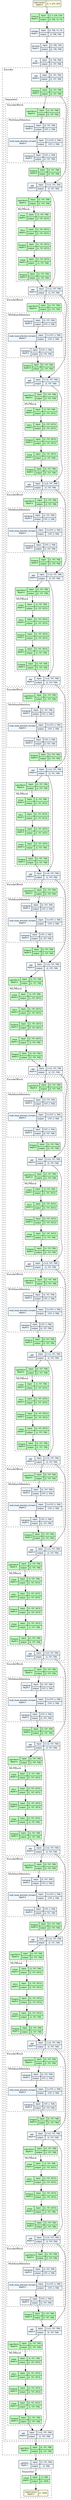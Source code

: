 strict digraph model {
	graph [ordering=in rankdir=TB size="142.2,142.2"]
	node [align=left fontname="Linux libertine" fontsize=10 height=0.2 margin=0 ranksep=0.1 shape=plaintext style=filled]
	edge [fontsize=10]
	0 [label=<
                    <TABLE BORDER="0" CELLBORDER="1"
                    CELLSPACING="0" CELLPADDING="4">
                        <TR><TD>input-tensor<BR/>depth:0</TD><TD>(2, 3, 224, 224)</TD></TR>
                    </TABLE>> fillcolor=lightyellow]
	1 [label=<
                    <TABLE BORDER="0" CELLBORDER="1"
                    CELLSPACING="0" CELLPADDING="4">
                    <TR>
                        <TD ROWSPAN="2">Conv2d<BR/>depth:1</TD>
                        <TD COLSPAN="2">input:</TD>
                        <TD COLSPAN="2">(2, 3, 224, 224) </TD>
                    </TR>
                    <TR>
                        <TD COLSPAN="2">output: </TD>
                        <TD COLSPAN="2">(2, 768, 14, 14) </TD>
                    </TR>
                    </TABLE>> fillcolor=darkseagreen1]
	2 [label=<
                    <TABLE BORDER="0" CELLBORDER="1"
                    CELLSPACING="0" CELLPADDING="4">
                    <TR>
                        <TD ROWSPAN="2">reshape<BR/>depth:1</TD>
                        <TD COLSPAN="2">input:</TD>
                        <TD COLSPAN="2">(2, 768, 14, 14) </TD>
                    </TR>
                    <TR>
                        <TD COLSPAN="2">output: </TD>
                        <TD COLSPAN="2">(2, 768, 196) </TD>
                    </TR>
                    </TABLE>> fillcolor=aliceblue]
	3 [label=<
                    <TABLE BORDER="0" CELLBORDER="1"
                    CELLSPACING="0" CELLPADDING="4">
                    <TR>
                        <TD ROWSPAN="2">permute<BR/>depth:1</TD>
                        <TD COLSPAN="2">input:</TD>
                        <TD COLSPAN="2">(2, 768, 196) </TD>
                    </TR>
                    <TR>
                        <TD COLSPAN="2">output: </TD>
                        <TD COLSPAN="2">(2, 196, 768) </TD>
                    </TR>
                    </TABLE>> fillcolor=aliceblue]
	4 [label=<
                    <TABLE BORDER="0" CELLBORDER="1"
                    CELLSPACING="0" CELLPADDING="4">
                    <TR>
                        <TD ROWSPAN="2">cat<BR/>depth:1</TD>
                        <TD COLSPAN="2">input:</TD>
                        <TD COLSPAN="2">(2, 196, 768) </TD>
                    </TR>
                    <TR>
                        <TD COLSPAN="2">output: </TD>
                        <TD COLSPAN="2">(2, 197, 768) </TD>
                    </TR>
                    </TABLE>> fillcolor=aliceblue]
	subgraph cluster_2 {
		fontsize=12 label=Encoder labeljust=l style=dashed
		5 [label=<
                    <TABLE BORDER="0" CELLBORDER="1"
                    CELLSPACING="0" CELLPADDING="4">
                    <TR>
                        <TD ROWSPAN="2">add<BR/>depth:2</TD>
                        <TD COLSPAN="2">input:</TD>
                        <TD COLSPAN="2">(2, 197, 768) </TD>
                    </TR>
                    <TR>
                        <TD COLSPAN="2">output: </TD>
                        <TD COLSPAN="2">(2, 197, 768) </TD>
                    </TR>
                    </TABLE>> fillcolor=aliceblue]
		6 [label=<
                    <TABLE BORDER="0" CELLBORDER="1"
                    CELLSPACING="0" CELLPADDING="4">
                    <TR>
                        <TD ROWSPAN="2">Dropout<BR/>depth:2</TD>
                        <TD COLSPAN="2">input:</TD>
                        <TD COLSPAN="2">(2, 197, 768) </TD>
                    </TR>
                    <TR>
                        <TD COLSPAN="2">output: </TD>
                        <TD COLSPAN="2">(2, 197, 768) </TD>
                    </TR>
                    </TABLE>> fillcolor=darkseagreen1]
		subgraph cluster_3 {
			fontsize=12 label=Sequential labeljust=l style=dashed
			subgraph cluster_4 {
				fontsize=12 label=EncoderBlock labeljust=l style=dashed
				7 [label=<
                    <TABLE BORDER="0" CELLBORDER="1"
                    CELLSPACING="0" CELLPADDING="4">
                    <TR>
                        <TD ROWSPAN="2">LayerNorm<BR/>depth:4</TD>
                        <TD COLSPAN="2">input:</TD>
                        <TD COLSPAN="2">(2, 197, 768) </TD>
                    </TR>
                    <TR>
                        <TD COLSPAN="2">output: </TD>
                        <TD COLSPAN="2">(2, 197, 768) </TD>
                    </TR>
                    </TABLE>> fillcolor=darkseagreen1]
				subgraph cluster_5 {
					fontsize=12 label=MultiheadAttention labeljust=l style=dashed
					8 [label=<
                    <TABLE BORDER="0" CELLBORDER="1"
                    CELLSPACING="0" CELLPADDING="4">
                    <TR>
                        <TD ROWSPAN="2">transpose<BR/>depth:5</TD>
                        <TD COLSPAN="2">input:</TD>
                        <TD COLSPAN="2">(2, 197, 768) </TD>
                    </TR>
                    <TR>
                        <TD COLSPAN="2">output: </TD>
                        <TD COLSPAN="2">(197, 2, 768) </TD>
                    </TR>
                    </TABLE>> fillcolor=aliceblue]
					9 [label=<
                    <TABLE BORDER="0" CELLBORDER="1"
                    CELLSPACING="0" CELLPADDING="4">
                    <TR>
                        <TD ROWSPAN="2">multi_head_attention_forward<BR/>depth:5</TD>
                        <TD COLSPAN="2">input:</TD>
                        <TD COLSPAN="2">3 x (197, 2, 768) </TD>
                    </TR>
                    <TR>
                        <TD COLSPAN="2">output: </TD>
                        <TD COLSPAN="2">(197, 2, 768) </TD>
                    </TR>
                    </TABLE>> fillcolor=aliceblue]
					10 [label=<
                    <TABLE BORDER="0" CELLBORDER="1"
                    CELLSPACING="0" CELLPADDING="4">
                    <TR>
                        <TD ROWSPAN="2">transpose<BR/>depth:5</TD>
                        <TD COLSPAN="2">input:</TD>
                        <TD COLSPAN="2">(197, 2, 768) </TD>
                    </TR>
                    <TR>
                        <TD COLSPAN="2">output: </TD>
                        <TD COLSPAN="2">(2, 197, 768) </TD>
                    </TR>
                    </TABLE>> fillcolor=aliceblue]
				}
				11 [label=<
                    <TABLE BORDER="0" CELLBORDER="1"
                    CELLSPACING="0" CELLPADDING="4">
                    <TR>
                        <TD ROWSPAN="2">Dropout<BR/>depth:4</TD>
                        <TD COLSPAN="2">input:</TD>
                        <TD COLSPAN="2">(2, 197, 768) </TD>
                    </TR>
                    <TR>
                        <TD COLSPAN="2">output: </TD>
                        <TD COLSPAN="2">(2, 197, 768) </TD>
                    </TR>
                    </TABLE>> fillcolor=darkseagreen1]
				12 [label=<
                    <TABLE BORDER="0" CELLBORDER="1"
                    CELLSPACING="0" CELLPADDING="4">
                    <TR>
                        <TD ROWSPAN="2">add<BR/>depth:4</TD>
                        <TD COLSPAN="2">input:</TD>
                        <TD COLSPAN="2">2 x (2, 197, 768) </TD>
                    </TR>
                    <TR>
                        <TD COLSPAN="2">output: </TD>
                        <TD COLSPAN="2">(2, 197, 768) </TD>
                    </TR>
                    </TABLE>> fillcolor=aliceblue]
				13 [label=<
                    <TABLE BORDER="0" CELLBORDER="1"
                    CELLSPACING="0" CELLPADDING="4">
                    <TR>
                        <TD ROWSPAN="2">LayerNorm<BR/>depth:4</TD>
                        <TD COLSPAN="2">input:</TD>
                        <TD COLSPAN="2">(2, 197, 768) </TD>
                    </TR>
                    <TR>
                        <TD COLSPAN="2">output: </TD>
                        <TD COLSPAN="2">(2, 197, 768) </TD>
                    </TR>
                    </TABLE>> fillcolor=darkseagreen1]
				subgraph cluster_6 {
					fontsize=12 label=MLPBlock labeljust=l style=dashed
					14 [label=<
                    <TABLE BORDER="0" CELLBORDER="1"
                    CELLSPACING="0" CELLPADDING="4">
                    <TR>
                        <TD ROWSPAN="2">Linear<BR/>depth:5</TD>
                        <TD COLSPAN="2">input:</TD>
                        <TD COLSPAN="2">(2, 197, 768) </TD>
                    </TR>
                    <TR>
                        <TD COLSPAN="2">output: </TD>
                        <TD COLSPAN="2">(2, 197, 3072) </TD>
                    </TR>
                    </TABLE>> fillcolor=darkseagreen1]
					15 [label=<
                    <TABLE BORDER="0" CELLBORDER="1"
                    CELLSPACING="0" CELLPADDING="4">
                    <TR>
                        <TD ROWSPAN="2">GELU<BR/>depth:5</TD>
                        <TD COLSPAN="2">input:</TD>
                        <TD COLSPAN="2">(2, 197, 3072) </TD>
                    </TR>
                    <TR>
                        <TD COLSPAN="2">output: </TD>
                        <TD COLSPAN="2">(2, 197, 3072) </TD>
                    </TR>
                    </TABLE>> fillcolor=darkseagreen1]
					16 [label=<
                    <TABLE BORDER="0" CELLBORDER="1"
                    CELLSPACING="0" CELLPADDING="4">
                    <TR>
                        <TD ROWSPAN="2">Dropout<BR/>depth:5</TD>
                        <TD COLSPAN="2">input:</TD>
                        <TD COLSPAN="2">(2, 197, 3072) </TD>
                    </TR>
                    <TR>
                        <TD COLSPAN="2">output: </TD>
                        <TD COLSPAN="2">(2, 197, 3072) </TD>
                    </TR>
                    </TABLE>> fillcolor=darkseagreen1]
					17 [label=<
                    <TABLE BORDER="0" CELLBORDER="1"
                    CELLSPACING="0" CELLPADDING="4">
                    <TR>
                        <TD ROWSPAN="2">Linear<BR/>depth:5</TD>
                        <TD COLSPAN="2">input:</TD>
                        <TD COLSPAN="2">(2, 197, 3072) </TD>
                    </TR>
                    <TR>
                        <TD COLSPAN="2">output: </TD>
                        <TD COLSPAN="2">(2, 197, 768) </TD>
                    </TR>
                    </TABLE>> fillcolor=darkseagreen1]
					18 [label=<
                    <TABLE BORDER="0" CELLBORDER="1"
                    CELLSPACING="0" CELLPADDING="4">
                    <TR>
                        <TD ROWSPAN="2">Dropout<BR/>depth:5</TD>
                        <TD COLSPAN="2">input:</TD>
                        <TD COLSPAN="2">(2, 197, 768) </TD>
                    </TR>
                    <TR>
                        <TD COLSPAN="2">output: </TD>
                        <TD COLSPAN="2">(2, 197, 768) </TD>
                    </TR>
                    </TABLE>> fillcolor=darkseagreen1]
				}
				19 [label=<
                    <TABLE BORDER="0" CELLBORDER="1"
                    CELLSPACING="0" CELLPADDING="4">
                    <TR>
                        <TD ROWSPAN="2">add<BR/>depth:4</TD>
                        <TD COLSPAN="2">input:</TD>
                        <TD COLSPAN="2">2 x (2, 197, 768) </TD>
                    </TR>
                    <TR>
                        <TD COLSPAN="2">output: </TD>
                        <TD COLSPAN="2">(2, 197, 768) </TD>
                    </TR>
                    </TABLE>> fillcolor=aliceblue]
			}
			subgraph cluster_7 {
				fontsize=12 label=EncoderBlock labeljust=l style=dashed
				20 [label=<
                    <TABLE BORDER="0" CELLBORDER="1"
                    CELLSPACING="0" CELLPADDING="4">
                    <TR>
                        <TD ROWSPAN="2">LayerNorm<BR/>depth:4</TD>
                        <TD COLSPAN="2">input:</TD>
                        <TD COLSPAN="2">(2, 197, 768) </TD>
                    </TR>
                    <TR>
                        <TD COLSPAN="2">output: </TD>
                        <TD COLSPAN="2">(2, 197, 768) </TD>
                    </TR>
                    </TABLE>> fillcolor=darkseagreen1]
				subgraph cluster_8 {
					fontsize=12 label=MultiheadAttention labeljust=l style=dashed
					21 [label=<
                    <TABLE BORDER="0" CELLBORDER="1"
                    CELLSPACING="0" CELLPADDING="4">
                    <TR>
                        <TD ROWSPAN="2">transpose<BR/>depth:5</TD>
                        <TD COLSPAN="2">input:</TD>
                        <TD COLSPAN="2">(2, 197, 768) </TD>
                    </TR>
                    <TR>
                        <TD COLSPAN="2">output: </TD>
                        <TD COLSPAN="2">(197, 2, 768) </TD>
                    </TR>
                    </TABLE>> fillcolor=aliceblue]
					22 [label=<
                    <TABLE BORDER="0" CELLBORDER="1"
                    CELLSPACING="0" CELLPADDING="4">
                    <TR>
                        <TD ROWSPAN="2">multi_head_attention_forward<BR/>depth:5</TD>
                        <TD COLSPAN="2">input:</TD>
                        <TD COLSPAN="2">3 x (197, 2, 768) </TD>
                    </TR>
                    <TR>
                        <TD COLSPAN="2">output: </TD>
                        <TD COLSPAN="2">(197, 2, 768) </TD>
                    </TR>
                    </TABLE>> fillcolor=aliceblue]
					23 [label=<
                    <TABLE BORDER="0" CELLBORDER="1"
                    CELLSPACING="0" CELLPADDING="4">
                    <TR>
                        <TD ROWSPAN="2">transpose<BR/>depth:5</TD>
                        <TD COLSPAN="2">input:</TD>
                        <TD COLSPAN="2">(197, 2, 768) </TD>
                    </TR>
                    <TR>
                        <TD COLSPAN="2">output: </TD>
                        <TD COLSPAN="2">(2, 197, 768) </TD>
                    </TR>
                    </TABLE>> fillcolor=aliceblue]
				}
				24 [label=<
                    <TABLE BORDER="0" CELLBORDER="1"
                    CELLSPACING="0" CELLPADDING="4">
                    <TR>
                        <TD ROWSPAN="2">Dropout<BR/>depth:4</TD>
                        <TD COLSPAN="2">input:</TD>
                        <TD COLSPAN="2">(2, 197, 768) </TD>
                    </TR>
                    <TR>
                        <TD COLSPAN="2">output: </TD>
                        <TD COLSPAN="2">(2, 197, 768) </TD>
                    </TR>
                    </TABLE>> fillcolor=darkseagreen1]
				25 [label=<
                    <TABLE BORDER="0" CELLBORDER="1"
                    CELLSPACING="0" CELLPADDING="4">
                    <TR>
                        <TD ROWSPAN="2">add<BR/>depth:4</TD>
                        <TD COLSPAN="2">input:</TD>
                        <TD COLSPAN="2">2 x (2, 197, 768) </TD>
                    </TR>
                    <TR>
                        <TD COLSPAN="2">output: </TD>
                        <TD COLSPAN="2">(2, 197, 768) </TD>
                    </TR>
                    </TABLE>> fillcolor=aliceblue]
				26 [label=<
                    <TABLE BORDER="0" CELLBORDER="1"
                    CELLSPACING="0" CELLPADDING="4">
                    <TR>
                        <TD ROWSPAN="2">LayerNorm<BR/>depth:4</TD>
                        <TD COLSPAN="2">input:</TD>
                        <TD COLSPAN="2">(2, 197, 768) </TD>
                    </TR>
                    <TR>
                        <TD COLSPAN="2">output: </TD>
                        <TD COLSPAN="2">(2, 197, 768) </TD>
                    </TR>
                    </TABLE>> fillcolor=darkseagreen1]
				subgraph cluster_9 {
					fontsize=12 label=MLPBlock labeljust=l style=dashed
					27 [label=<
                    <TABLE BORDER="0" CELLBORDER="1"
                    CELLSPACING="0" CELLPADDING="4">
                    <TR>
                        <TD ROWSPAN="2">Linear<BR/>depth:5</TD>
                        <TD COLSPAN="2">input:</TD>
                        <TD COLSPAN="2">(2, 197, 768) </TD>
                    </TR>
                    <TR>
                        <TD COLSPAN="2">output: </TD>
                        <TD COLSPAN="2">(2, 197, 3072) </TD>
                    </TR>
                    </TABLE>> fillcolor=darkseagreen1]
					28 [label=<
                    <TABLE BORDER="0" CELLBORDER="1"
                    CELLSPACING="0" CELLPADDING="4">
                    <TR>
                        <TD ROWSPAN="2">GELU<BR/>depth:5</TD>
                        <TD COLSPAN="2">input:</TD>
                        <TD COLSPAN="2">(2, 197, 3072) </TD>
                    </TR>
                    <TR>
                        <TD COLSPAN="2">output: </TD>
                        <TD COLSPAN="2">(2, 197, 3072) </TD>
                    </TR>
                    </TABLE>> fillcolor=darkseagreen1]
					29 [label=<
                    <TABLE BORDER="0" CELLBORDER="1"
                    CELLSPACING="0" CELLPADDING="4">
                    <TR>
                        <TD ROWSPAN="2">Dropout<BR/>depth:5</TD>
                        <TD COLSPAN="2">input:</TD>
                        <TD COLSPAN="2">(2, 197, 3072) </TD>
                    </TR>
                    <TR>
                        <TD COLSPAN="2">output: </TD>
                        <TD COLSPAN="2">(2, 197, 3072) </TD>
                    </TR>
                    </TABLE>> fillcolor=darkseagreen1]
					30 [label=<
                    <TABLE BORDER="0" CELLBORDER="1"
                    CELLSPACING="0" CELLPADDING="4">
                    <TR>
                        <TD ROWSPAN="2">Linear<BR/>depth:5</TD>
                        <TD COLSPAN="2">input:</TD>
                        <TD COLSPAN="2">(2, 197, 3072) </TD>
                    </TR>
                    <TR>
                        <TD COLSPAN="2">output: </TD>
                        <TD COLSPAN="2">(2, 197, 768) </TD>
                    </TR>
                    </TABLE>> fillcolor=darkseagreen1]
					31 [label=<
                    <TABLE BORDER="0" CELLBORDER="1"
                    CELLSPACING="0" CELLPADDING="4">
                    <TR>
                        <TD ROWSPAN="2">Dropout<BR/>depth:5</TD>
                        <TD COLSPAN="2">input:</TD>
                        <TD COLSPAN="2">(2, 197, 768) </TD>
                    </TR>
                    <TR>
                        <TD COLSPAN="2">output: </TD>
                        <TD COLSPAN="2">(2, 197, 768) </TD>
                    </TR>
                    </TABLE>> fillcolor=darkseagreen1]
				}
				32 [label=<
                    <TABLE BORDER="0" CELLBORDER="1"
                    CELLSPACING="0" CELLPADDING="4">
                    <TR>
                        <TD ROWSPAN="2">add<BR/>depth:4</TD>
                        <TD COLSPAN="2">input:</TD>
                        <TD COLSPAN="2">2 x (2, 197, 768) </TD>
                    </TR>
                    <TR>
                        <TD COLSPAN="2">output: </TD>
                        <TD COLSPAN="2">(2, 197, 768) </TD>
                    </TR>
                    </TABLE>> fillcolor=aliceblue]
			}
			subgraph cluster_10 {
				fontsize=12 label=EncoderBlock labeljust=l style=dashed
				33 [label=<
                    <TABLE BORDER="0" CELLBORDER="1"
                    CELLSPACING="0" CELLPADDING="4">
                    <TR>
                        <TD ROWSPAN="2">LayerNorm<BR/>depth:4</TD>
                        <TD COLSPAN="2">input:</TD>
                        <TD COLSPAN="2">(2, 197, 768) </TD>
                    </TR>
                    <TR>
                        <TD COLSPAN="2">output: </TD>
                        <TD COLSPAN="2">(2, 197, 768) </TD>
                    </TR>
                    </TABLE>> fillcolor=darkseagreen1]
				subgraph cluster_11 {
					fontsize=12 label=MultiheadAttention labeljust=l style=dashed
					34 [label=<
                    <TABLE BORDER="0" CELLBORDER="1"
                    CELLSPACING="0" CELLPADDING="4">
                    <TR>
                        <TD ROWSPAN="2">transpose<BR/>depth:5</TD>
                        <TD COLSPAN="2">input:</TD>
                        <TD COLSPAN="2">(2, 197, 768) </TD>
                    </TR>
                    <TR>
                        <TD COLSPAN="2">output: </TD>
                        <TD COLSPAN="2">(197, 2, 768) </TD>
                    </TR>
                    </TABLE>> fillcolor=aliceblue]
					35 [label=<
                    <TABLE BORDER="0" CELLBORDER="1"
                    CELLSPACING="0" CELLPADDING="4">
                    <TR>
                        <TD ROWSPAN="2">multi_head_attention_forward<BR/>depth:5</TD>
                        <TD COLSPAN="2">input:</TD>
                        <TD COLSPAN="2">3 x (197, 2, 768) </TD>
                    </TR>
                    <TR>
                        <TD COLSPAN="2">output: </TD>
                        <TD COLSPAN="2">(197, 2, 768) </TD>
                    </TR>
                    </TABLE>> fillcolor=aliceblue]
					36 [label=<
                    <TABLE BORDER="0" CELLBORDER="1"
                    CELLSPACING="0" CELLPADDING="4">
                    <TR>
                        <TD ROWSPAN="2">transpose<BR/>depth:5</TD>
                        <TD COLSPAN="2">input:</TD>
                        <TD COLSPAN="2">(197, 2, 768) </TD>
                    </TR>
                    <TR>
                        <TD COLSPAN="2">output: </TD>
                        <TD COLSPAN="2">(2, 197, 768) </TD>
                    </TR>
                    </TABLE>> fillcolor=aliceblue]
				}
				37 [label=<
                    <TABLE BORDER="0" CELLBORDER="1"
                    CELLSPACING="0" CELLPADDING="4">
                    <TR>
                        <TD ROWSPAN="2">Dropout<BR/>depth:4</TD>
                        <TD COLSPAN="2">input:</TD>
                        <TD COLSPAN="2">(2, 197, 768) </TD>
                    </TR>
                    <TR>
                        <TD COLSPAN="2">output: </TD>
                        <TD COLSPAN="2">(2, 197, 768) </TD>
                    </TR>
                    </TABLE>> fillcolor=darkseagreen1]
				38 [label=<
                    <TABLE BORDER="0" CELLBORDER="1"
                    CELLSPACING="0" CELLPADDING="4">
                    <TR>
                        <TD ROWSPAN="2">add<BR/>depth:4</TD>
                        <TD COLSPAN="2">input:</TD>
                        <TD COLSPAN="2">2 x (2, 197, 768) </TD>
                    </TR>
                    <TR>
                        <TD COLSPAN="2">output: </TD>
                        <TD COLSPAN="2">(2, 197, 768) </TD>
                    </TR>
                    </TABLE>> fillcolor=aliceblue]
				39 [label=<
                    <TABLE BORDER="0" CELLBORDER="1"
                    CELLSPACING="0" CELLPADDING="4">
                    <TR>
                        <TD ROWSPAN="2">LayerNorm<BR/>depth:4</TD>
                        <TD COLSPAN="2">input:</TD>
                        <TD COLSPAN="2">(2, 197, 768) </TD>
                    </TR>
                    <TR>
                        <TD COLSPAN="2">output: </TD>
                        <TD COLSPAN="2">(2, 197, 768) </TD>
                    </TR>
                    </TABLE>> fillcolor=darkseagreen1]
				subgraph cluster_12 {
					fontsize=12 label=MLPBlock labeljust=l style=dashed
					40 [label=<
                    <TABLE BORDER="0" CELLBORDER="1"
                    CELLSPACING="0" CELLPADDING="4">
                    <TR>
                        <TD ROWSPAN="2">Linear<BR/>depth:5</TD>
                        <TD COLSPAN="2">input:</TD>
                        <TD COLSPAN="2">(2, 197, 768) </TD>
                    </TR>
                    <TR>
                        <TD COLSPAN="2">output: </TD>
                        <TD COLSPAN="2">(2, 197, 3072) </TD>
                    </TR>
                    </TABLE>> fillcolor=darkseagreen1]
					41 [label=<
                    <TABLE BORDER="0" CELLBORDER="1"
                    CELLSPACING="0" CELLPADDING="4">
                    <TR>
                        <TD ROWSPAN="2">GELU<BR/>depth:5</TD>
                        <TD COLSPAN="2">input:</TD>
                        <TD COLSPAN="2">(2, 197, 3072) </TD>
                    </TR>
                    <TR>
                        <TD COLSPAN="2">output: </TD>
                        <TD COLSPAN="2">(2, 197, 3072) </TD>
                    </TR>
                    </TABLE>> fillcolor=darkseagreen1]
					42 [label=<
                    <TABLE BORDER="0" CELLBORDER="1"
                    CELLSPACING="0" CELLPADDING="4">
                    <TR>
                        <TD ROWSPAN="2">Dropout<BR/>depth:5</TD>
                        <TD COLSPAN="2">input:</TD>
                        <TD COLSPAN="2">(2, 197, 3072) </TD>
                    </TR>
                    <TR>
                        <TD COLSPAN="2">output: </TD>
                        <TD COLSPAN="2">(2, 197, 3072) </TD>
                    </TR>
                    </TABLE>> fillcolor=darkseagreen1]
					43 [label=<
                    <TABLE BORDER="0" CELLBORDER="1"
                    CELLSPACING="0" CELLPADDING="4">
                    <TR>
                        <TD ROWSPAN="2">Linear<BR/>depth:5</TD>
                        <TD COLSPAN="2">input:</TD>
                        <TD COLSPAN="2">(2, 197, 3072) </TD>
                    </TR>
                    <TR>
                        <TD COLSPAN="2">output: </TD>
                        <TD COLSPAN="2">(2, 197, 768) </TD>
                    </TR>
                    </TABLE>> fillcolor=darkseagreen1]
					44 [label=<
                    <TABLE BORDER="0" CELLBORDER="1"
                    CELLSPACING="0" CELLPADDING="4">
                    <TR>
                        <TD ROWSPAN="2">Dropout<BR/>depth:5</TD>
                        <TD COLSPAN="2">input:</TD>
                        <TD COLSPAN="2">(2, 197, 768) </TD>
                    </TR>
                    <TR>
                        <TD COLSPAN="2">output: </TD>
                        <TD COLSPAN="2">(2, 197, 768) </TD>
                    </TR>
                    </TABLE>> fillcolor=darkseagreen1]
				}
				45 [label=<
                    <TABLE BORDER="0" CELLBORDER="1"
                    CELLSPACING="0" CELLPADDING="4">
                    <TR>
                        <TD ROWSPAN="2">add<BR/>depth:4</TD>
                        <TD COLSPAN="2">input:</TD>
                        <TD COLSPAN="2">2 x (2, 197, 768) </TD>
                    </TR>
                    <TR>
                        <TD COLSPAN="2">output: </TD>
                        <TD COLSPAN="2">(2, 197, 768) </TD>
                    </TR>
                    </TABLE>> fillcolor=aliceblue]
			}
			subgraph cluster_13 {
				fontsize=12 label=EncoderBlock labeljust=l style=dashed
				46 [label=<
                    <TABLE BORDER="0" CELLBORDER="1"
                    CELLSPACING="0" CELLPADDING="4">
                    <TR>
                        <TD ROWSPAN="2">LayerNorm<BR/>depth:4</TD>
                        <TD COLSPAN="2">input:</TD>
                        <TD COLSPAN="2">(2, 197, 768) </TD>
                    </TR>
                    <TR>
                        <TD COLSPAN="2">output: </TD>
                        <TD COLSPAN="2">(2, 197, 768) </TD>
                    </TR>
                    </TABLE>> fillcolor=darkseagreen1]
				subgraph cluster_14 {
					fontsize=12 label=MultiheadAttention labeljust=l style=dashed
					47 [label=<
                    <TABLE BORDER="0" CELLBORDER="1"
                    CELLSPACING="0" CELLPADDING="4">
                    <TR>
                        <TD ROWSPAN="2">transpose<BR/>depth:5</TD>
                        <TD COLSPAN="2">input:</TD>
                        <TD COLSPAN="2">(2, 197, 768) </TD>
                    </TR>
                    <TR>
                        <TD COLSPAN="2">output: </TD>
                        <TD COLSPAN="2">(197, 2, 768) </TD>
                    </TR>
                    </TABLE>> fillcolor=aliceblue]
					48 [label=<
                    <TABLE BORDER="0" CELLBORDER="1"
                    CELLSPACING="0" CELLPADDING="4">
                    <TR>
                        <TD ROWSPAN="2">multi_head_attention_forward<BR/>depth:5</TD>
                        <TD COLSPAN="2">input:</TD>
                        <TD COLSPAN="2">3 x (197, 2, 768) </TD>
                    </TR>
                    <TR>
                        <TD COLSPAN="2">output: </TD>
                        <TD COLSPAN="2">(197, 2, 768) </TD>
                    </TR>
                    </TABLE>> fillcolor=aliceblue]
					49 [label=<
                    <TABLE BORDER="0" CELLBORDER="1"
                    CELLSPACING="0" CELLPADDING="4">
                    <TR>
                        <TD ROWSPAN="2">transpose<BR/>depth:5</TD>
                        <TD COLSPAN="2">input:</TD>
                        <TD COLSPAN="2">(197, 2, 768) </TD>
                    </TR>
                    <TR>
                        <TD COLSPAN="2">output: </TD>
                        <TD COLSPAN="2">(2, 197, 768) </TD>
                    </TR>
                    </TABLE>> fillcolor=aliceblue]
				}
				50 [label=<
                    <TABLE BORDER="0" CELLBORDER="1"
                    CELLSPACING="0" CELLPADDING="4">
                    <TR>
                        <TD ROWSPAN="2">Dropout<BR/>depth:4</TD>
                        <TD COLSPAN="2">input:</TD>
                        <TD COLSPAN="2">(2, 197, 768) </TD>
                    </TR>
                    <TR>
                        <TD COLSPAN="2">output: </TD>
                        <TD COLSPAN="2">(2, 197, 768) </TD>
                    </TR>
                    </TABLE>> fillcolor=darkseagreen1]
				51 [label=<
                    <TABLE BORDER="0" CELLBORDER="1"
                    CELLSPACING="0" CELLPADDING="4">
                    <TR>
                        <TD ROWSPAN="2">add<BR/>depth:4</TD>
                        <TD COLSPAN="2">input:</TD>
                        <TD COLSPAN="2">2 x (2, 197, 768) </TD>
                    </TR>
                    <TR>
                        <TD COLSPAN="2">output: </TD>
                        <TD COLSPAN="2">(2, 197, 768) </TD>
                    </TR>
                    </TABLE>> fillcolor=aliceblue]
				52 [label=<
                    <TABLE BORDER="0" CELLBORDER="1"
                    CELLSPACING="0" CELLPADDING="4">
                    <TR>
                        <TD ROWSPAN="2">LayerNorm<BR/>depth:4</TD>
                        <TD COLSPAN="2">input:</TD>
                        <TD COLSPAN="2">(2, 197, 768) </TD>
                    </TR>
                    <TR>
                        <TD COLSPAN="2">output: </TD>
                        <TD COLSPAN="2">(2, 197, 768) </TD>
                    </TR>
                    </TABLE>> fillcolor=darkseagreen1]
				subgraph cluster_15 {
					fontsize=12 label=MLPBlock labeljust=l style=dashed
					53 [label=<
                    <TABLE BORDER="0" CELLBORDER="1"
                    CELLSPACING="0" CELLPADDING="4">
                    <TR>
                        <TD ROWSPAN="2">Linear<BR/>depth:5</TD>
                        <TD COLSPAN="2">input:</TD>
                        <TD COLSPAN="2">(2, 197, 768) </TD>
                    </TR>
                    <TR>
                        <TD COLSPAN="2">output: </TD>
                        <TD COLSPAN="2">(2, 197, 3072) </TD>
                    </TR>
                    </TABLE>> fillcolor=darkseagreen1]
					54 [label=<
                    <TABLE BORDER="0" CELLBORDER="1"
                    CELLSPACING="0" CELLPADDING="4">
                    <TR>
                        <TD ROWSPAN="2">GELU<BR/>depth:5</TD>
                        <TD COLSPAN="2">input:</TD>
                        <TD COLSPAN="2">(2, 197, 3072) </TD>
                    </TR>
                    <TR>
                        <TD COLSPAN="2">output: </TD>
                        <TD COLSPAN="2">(2, 197, 3072) </TD>
                    </TR>
                    </TABLE>> fillcolor=darkseagreen1]
					55 [label=<
                    <TABLE BORDER="0" CELLBORDER="1"
                    CELLSPACING="0" CELLPADDING="4">
                    <TR>
                        <TD ROWSPAN="2">Dropout<BR/>depth:5</TD>
                        <TD COLSPAN="2">input:</TD>
                        <TD COLSPAN="2">(2, 197, 3072) </TD>
                    </TR>
                    <TR>
                        <TD COLSPAN="2">output: </TD>
                        <TD COLSPAN="2">(2, 197, 3072) </TD>
                    </TR>
                    </TABLE>> fillcolor=darkseagreen1]
					56 [label=<
                    <TABLE BORDER="0" CELLBORDER="1"
                    CELLSPACING="0" CELLPADDING="4">
                    <TR>
                        <TD ROWSPAN="2">Linear<BR/>depth:5</TD>
                        <TD COLSPAN="2">input:</TD>
                        <TD COLSPAN="2">(2, 197, 3072) </TD>
                    </TR>
                    <TR>
                        <TD COLSPAN="2">output: </TD>
                        <TD COLSPAN="2">(2, 197, 768) </TD>
                    </TR>
                    </TABLE>> fillcolor=darkseagreen1]
					57 [label=<
                    <TABLE BORDER="0" CELLBORDER="1"
                    CELLSPACING="0" CELLPADDING="4">
                    <TR>
                        <TD ROWSPAN="2">Dropout<BR/>depth:5</TD>
                        <TD COLSPAN="2">input:</TD>
                        <TD COLSPAN="2">(2, 197, 768) </TD>
                    </TR>
                    <TR>
                        <TD COLSPAN="2">output: </TD>
                        <TD COLSPAN="2">(2, 197, 768) </TD>
                    </TR>
                    </TABLE>> fillcolor=darkseagreen1]
				}
				58 [label=<
                    <TABLE BORDER="0" CELLBORDER="1"
                    CELLSPACING="0" CELLPADDING="4">
                    <TR>
                        <TD ROWSPAN="2">add<BR/>depth:4</TD>
                        <TD COLSPAN="2">input:</TD>
                        <TD COLSPAN="2">2 x (2, 197, 768) </TD>
                    </TR>
                    <TR>
                        <TD COLSPAN="2">output: </TD>
                        <TD COLSPAN="2">(2, 197, 768) </TD>
                    </TR>
                    </TABLE>> fillcolor=aliceblue]
			}
			subgraph cluster_16 {
				fontsize=12 label=EncoderBlock labeljust=l style=dashed
				59 [label=<
                    <TABLE BORDER="0" CELLBORDER="1"
                    CELLSPACING="0" CELLPADDING="4">
                    <TR>
                        <TD ROWSPAN="2">LayerNorm<BR/>depth:4</TD>
                        <TD COLSPAN="2">input:</TD>
                        <TD COLSPAN="2">(2, 197, 768) </TD>
                    </TR>
                    <TR>
                        <TD COLSPAN="2">output: </TD>
                        <TD COLSPAN="2">(2, 197, 768) </TD>
                    </TR>
                    </TABLE>> fillcolor=darkseagreen1]
				subgraph cluster_17 {
					fontsize=12 label=MultiheadAttention labeljust=l style=dashed
					60 [label=<
                    <TABLE BORDER="0" CELLBORDER="1"
                    CELLSPACING="0" CELLPADDING="4">
                    <TR>
                        <TD ROWSPAN="2">transpose<BR/>depth:5</TD>
                        <TD COLSPAN="2">input:</TD>
                        <TD COLSPAN="2">(2, 197, 768) </TD>
                    </TR>
                    <TR>
                        <TD COLSPAN="2">output: </TD>
                        <TD COLSPAN="2">(197, 2, 768) </TD>
                    </TR>
                    </TABLE>> fillcolor=aliceblue]
					61 [label=<
                    <TABLE BORDER="0" CELLBORDER="1"
                    CELLSPACING="0" CELLPADDING="4">
                    <TR>
                        <TD ROWSPAN="2">multi_head_attention_forward<BR/>depth:5</TD>
                        <TD COLSPAN="2">input:</TD>
                        <TD COLSPAN="2">3 x (197, 2, 768) </TD>
                    </TR>
                    <TR>
                        <TD COLSPAN="2">output: </TD>
                        <TD COLSPAN="2">(197, 2, 768) </TD>
                    </TR>
                    </TABLE>> fillcolor=aliceblue]
					62 [label=<
                    <TABLE BORDER="0" CELLBORDER="1"
                    CELLSPACING="0" CELLPADDING="4">
                    <TR>
                        <TD ROWSPAN="2">transpose<BR/>depth:5</TD>
                        <TD COLSPAN="2">input:</TD>
                        <TD COLSPAN="2">(197, 2, 768) </TD>
                    </TR>
                    <TR>
                        <TD COLSPAN="2">output: </TD>
                        <TD COLSPAN="2">(2, 197, 768) </TD>
                    </TR>
                    </TABLE>> fillcolor=aliceblue]
				}
				63 [label=<
                    <TABLE BORDER="0" CELLBORDER="1"
                    CELLSPACING="0" CELLPADDING="4">
                    <TR>
                        <TD ROWSPAN="2">Dropout<BR/>depth:4</TD>
                        <TD COLSPAN="2">input:</TD>
                        <TD COLSPAN="2">(2, 197, 768) </TD>
                    </TR>
                    <TR>
                        <TD COLSPAN="2">output: </TD>
                        <TD COLSPAN="2">(2, 197, 768) </TD>
                    </TR>
                    </TABLE>> fillcolor=darkseagreen1]
				64 [label=<
                    <TABLE BORDER="0" CELLBORDER="1"
                    CELLSPACING="0" CELLPADDING="4">
                    <TR>
                        <TD ROWSPAN="2">add<BR/>depth:4</TD>
                        <TD COLSPAN="2">input:</TD>
                        <TD COLSPAN="2">2 x (2, 197, 768) </TD>
                    </TR>
                    <TR>
                        <TD COLSPAN="2">output: </TD>
                        <TD COLSPAN="2">(2, 197, 768) </TD>
                    </TR>
                    </TABLE>> fillcolor=aliceblue]
				65 [label=<
                    <TABLE BORDER="0" CELLBORDER="1"
                    CELLSPACING="0" CELLPADDING="4">
                    <TR>
                        <TD ROWSPAN="2">LayerNorm<BR/>depth:4</TD>
                        <TD COLSPAN="2">input:</TD>
                        <TD COLSPAN="2">(2, 197, 768) </TD>
                    </TR>
                    <TR>
                        <TD COLSPAN="2">output: </TD>
                        <TD COLSPAN="2">(2, 197, 768) </TD>
                    </TR>
                    </TABLE>> fillcolor=darkseagreen1]
				subgraph cluster_18 {
					fontsize=12 label=MLPBlock labeljust=l style=dashed
					66 [label=<
                    <TABLE BORDER="0" CELLBORDER="1"
                    CELLSPACING="0" CELLPADDING="4">
                    <TR>
                        <TD ROWSPAN="2">Linear<BR/>depth:5</TD>
                        <TD COLSPAN="2">input:</TD>
                        <TD COLSPAN="2">(2, 197, 768) </TD>
                    </TR>
                    <TR>
                        <TD COLSPAN="2">output: </TD>
                        <TD COLSPAN="2">(2, 197, 3072) </TD>
                    </TR>
                    </TABLE>> fillcolor=darkseagreen1]
					67 [label=<
                    <TABLE BORDER="0" CELLBORDER="1"
                    CELLSPACING="0" CELLPADDING="4">
                    <TR>
                        <TD ROWSPAN="2">GELU<BR/>depth:5</TD>
                        <TD COLSPAN="2">input:</TD>
                        <TD COLSPAN="2">(2, 197, 3072) </TD>
                    </TR>
                    <TR>
                        <TD COLSPAN="2">output: </TD>
                        <TD COLSPAN="2">(2, 197, 3072) </TD>
                    </TR>
                    </TABLE>> fillcolor=darkseagreen1]
					68 [label=<
                    <TABLE BORDER="0" CELLBORDER="1"
                    CELLSPACING="0" CELLPADDING="4">
                    <TR>
                        <TD ROWSPAN="2">Dropout<BR/>depth:5</TD>
                        <TD COLSPAN="2">input:</TD>
                        <TD COLSPAN="2">(2, 197, 3072) </TD>
                    </TR>
                    <TR>
                        <TD COLSPAN="2">output: </TD>
                        <TD COLSPAN="2">(2, 197, 3072) </TD>
                    </TR>
                    </TABLE>> fillcolor=darkseagreen1]
					69 [label=<
                    <TABLE BORDER="0" CELLBORDER="1"
                    CELLSPACING="0" CELLPADDING="4">
                    <TR>
                        <TD ROWSPAN="2">Linear<BR/>depth:5</TD>
                        <TD COLSPAN="2">input:</TD>
                        <TD COLSPAN="2">(2, 197, 3072) </TD>
                    </TR>
                    <TR>
                        <TD COLSPAN="2">output: </TD>
                        <TD COLSPAN="2">(2, 197, 768) </TD>
                    </TR>
                    </TABLE>> fillcolor=darkseagreen1]
					70 [label=<
                    <TABLE BORDER="0" CELLBORDER="1"
                    CELLSPACING="0" CELLPADDING="4">
                    <TR>
                        <TD ROWSPAN="2">Dropout<BR/>depth:5</TD>
                        <TD COLSPAN="2">input:</TD>
                        <TD COLSPAN="2">(2, 197, 768) </TD>
                    </TR>
                    <TR>
                        <TD COLSPAN="2">output: </TD>
                        <TD COLSPAN="2">(2, 197, 768) </TD>
                    </TR>
                    </TABLE>> fillcolor=darkseagreen1]
				}
				71 [label=<
                    <TABLE BORDER="0" CELLBORDER="1"
                    CELLSPACING="0" CELLPADDING="4">
                    <TR>
                        <TD ROWSPAN="2">add<BR/>depth:4</TD>
                        <TD COLSPAN="2">input:</TD>
                        <TD COLSPAN="2">2 x (2, 197, 768) </TD>
                    </TR>
                    <TR>
                        <TD COLSPAN="2">output: </TD>
                        <TD COLSPAN="2">(2, 197, 768) </TD>
                    </TR>
                    </TABLE>> fillcolor=aliceblue]
			}
			subgraph cluster_19 {
				fontsize=12 label=EncoderBlock labeljust=l style=dashed
				72 [label=<
                    <TABLE BORDER="0" CELLBORDER="1"
                    CELLSPACING="0" CELLPADDING="4">
                    <TR>
                        <TD ROWSPAN="2">LayerNorm<BR/>depth:4</TD>
                        <TD COLSPAN="2">input:</TD>
                        <TD COLSPAN="2">(2, 197, 768) </TD>
                    </TR>
                    <TR>
                        <TD COLSPAN="2">output: </TD>
                        <TD COLSPAN="2">(2, 197, 768) </TD>
                    </TR>
                    </TABLE>> fillcolor=darkseagreen1]
				subgraph cluster_20 {
					fontsize=12 label=MultiheadAttention labeljust=l style=dashed
					73 [label=<
                    <TABLE BORDER="0" CELLBORDER="1"
                    CELLSPACING="0" CELLPADDING="4">
                    <TR>
                        <TD ROWSPAN="2">transpose<BR/>depth:5</TD>
                        <TD COLSPAN="2">input:</TD>
                        <TD COLSPAN="2">(2, 197, 768) </TD>
                    </TR>
                    <TR>
                        <TD COLSPAN="2">output: </TD>
                        <TD COLSPAN="2">(197, 2, 768) </TD>
                    </TR>
                    </TABLE>> fillcolor=aliceblue]
					74 [label=<
                    <TABLE BORDER="0" CELLBORDER="1"
                    CELLSPACING="0" CELLPADDING="4">
                    <TR>
                        <TD ROWSPAN="2">multi_head_attention_forward<BR/>depth:5</TD>
                        <TD COLSPAN="2">input:</TD>
                        <TD COLSPAN="2">3 x (197, 2, 768) </TD>
                    </TR>
                    <TR>
                        <TD COLSPAN="2">output: </TD>
                        <TD COLSPAN="2">(197, 2, 768) </TD>
                    </TR>
                    </TABLE>> fillcolor=aliceblue]
					75 [label=<
                    <TABLE BORDER="0" CELLBORDER="1"
                    CELLSPACING="0" CELLPADDING="4">
                    <TR>
                        <TD ROWSPAN="2">transpose<BR/>depth:5</TD>
                        <TD COLSPAN="2">input:</TD>
                        <TD COLSPAN="2">(197, 2, 768) </TD>
                    </TR>
                    <TR>
                        <TD COLSPAN="2">output: </TD>
                        <TD COLSPAN="2">(2, 197, 768) </TD>
                    </TR>
                    </TABLE>> fillcolor=aliceblue]
				}
				76 [label=<
                    <TABLE BORDER="0" CELLBORDER="1"
                    CELLSPACING="0" CELLPADDING="4">
                    <TR>
                        <TD ROWSPAN="2">Dropout<BR/>depth:4</TD>
                        <TD COLSPAN="2">input:</TD>
                        <TD COLSPAN="2">(2, 197, 768) </TD>
                    </TR>
                    <TR>
                        <TD COLSPAN="2">output: </TD>
                        <TD COLSPAN="2">(2, 197, 768) </TD>
                    </TR>
                    </TABLE>> fillcolor=darkseagreen1]
				77 [label=<
                    <TABLE BORDER="0" CELLBORDER="1"
                    CELLSPACING="0" CELLPADDING="4">
                    <TR>
                        <TD ROWSPAN="2">add<BR/>depth:4</TD>
                        <TD COLSPAN="2">input:</TD>
                        <TD COLSPAN="2">2 x (2, 197, 768) </TD>
                    </TR>
                    <TR>
                        <TD COLSPAN="2">output: </TD>
                        <TD COLSPAN="2">(2, 197, 768) </TD>
                    </TR>
                    </TABLE>> fillcolor=aliceblue]
				78 [label=<
                    <TABLE BORDER="0" CELLBORDER="1"
                    CELLSPACING="0" CELLPADDING="4">
                    <TR>
                        <TD ROWSPAN="2">LayerNorm<BR/>depth:4</TD>
                        <TD COLSPAN="2">input:</TD>
                        <TD COLSPAN="2">(2, 197, 768) </TD>
                    </TR>
                    <TR>
                        <TD COLSPAN="2">output: </TD>
                        <TD COLSPAN="2">(2, 197, 768) </TD>
                    </TR>
                    </TABLE>> fillcolor=darkseagreen1]
				subgraph cluster_21 {
					fontsize=12 label=MLPBlock labeljust=l style=dashed
					79 [label=<
                    <TABLE BORDER="0" CELLBORDER="1"
                    CELLSPACING="0" CELLPADDING="4">
                    <TR>
                        <TD ROWSPAN="2">Linear<BR/>depth:5</TD>
                        <TD COLSPAN="2">input:</TD>
                        <TD COLSPAN="2">(2, 197, 768) </TD>
                    </TR>
                    <TR>
                        <TD COLSPAN="2">output: </TD>
                        <TD COLSPAN="2">(2, 197, 3072) </TD>
                    </TR>
                    </TABLE>> fillcolor=darkseagreen1]
					80 [label=<
                    <TABLE BORDER="0" CELLBORDER="1"
                    CELLSPACING="0" CELLPADDING="4">
                    <TR>
                        <TD ROWSPAN="2">GELU<BR/>depth:5</TD>
                        <TD COLSPAN="2">input:</TD>
                        <TD COLSPAN="2">(2, 197, 3072) </TD>
                    </TR>
                    <TR>
                        <TD COLSPAN="2">output: </TD>
                        <TD COLSPAN="2">(2, 197, 3072) </TD>
                    </TR>
                    </TABLE>> fillcolor=darkseagreen1]
					81 [label=<
                    <TABLE BORDER="0" CELLBORDER="1"
                    CELLSPACING="0" CELLPADDING="4">
                    <TR>
                        <TD ROWSPAN="2">Dropout<BR/>depth:5</TD>
                        <TD COLSPAN="2">input:</TD>
                        <TD COLSPAN="2">(2, 197, 3072) </TD>
                    </TR>
                    <TR>
                        <TD COLSPAN="2">output: </TD>
                        <TD COLSPAN="2">(2, 197, 3072) </TD>
                    </TR>
                    </TABLE>> fillcolor=darkseagreen1]
					82 [label=<
                    <TABLE BORDER="0" CELLBORDER="1"
                    CELLSPACING="0" CELLPADDING="4">
                    <TR>
                        <TD ROWSPAN="2">Linear<BR/>depth:5</TD>
                        <TD COLSPAN="2">input:</TD>
                        <TD COLSPAN="2">(2, 197, 3072) </TD>
                    </TR>
                    <TR>
                        <TD COLSPAN="2">output: </TD>
                        <TD COLSPAN="2">(2, 197, 768) </TD>
                    </TR>
                    </TABLE>> fillcolor=darkseagreen1]
					83 [label=<
                    <TABLE BORDER="0" CELLBORDER="1"
                    CELLSPACING="0" CELLPADDING="4">
                    <TR>
                        <TD ROWSPAN="2">Dropout<BR/>depth:5</TD>
                        <TD COLSPAN="2">input:</TD>
                        <TD COLSPAN="2">(2, 197, 768) </TD>
                    </TR>
                    <TR>
                        <TD COLSPAN="2">output: </TD>
                        <TD COLSPAN="2">(2, 197, 768) </TD>
                    </TR>
                    </TABLE>> fillcolor=darkseagreen1]
				}
				84 [label=<
                    <TABLE BORDER="0" CELLBORDER="1"
                    CELLSPACING="0" CELLPADDING="4">
                    <TR>
                        <TD ROWSPAN="2">add<BR/>depth:4</TD>
                        <TD COLSPAN="2">input:</TD>
                        <TD COLSPAN="2">2 x (2, 197, 768) </TD>
                    </TR>
                    <TR>
                        <TD COLSPAN="2">output: </TD>
                        <TD COLSPAN="2">(2, 197, 768) </TD>
                    </TR>
                    </TABLE>> fillcolor=aliceblue]
			}
			subgraph cluster_22 {
				fontsize=12 label=EncoderBlock labeljust=l style=dashed
				85 [label=<
                    <TABLE BORDER="0" CELLBORDER="1"
                    CELLSPACING="0" CELLPADDING="4">
                    <TR>
                        <TD ROWSPAN="2">LayerNorm<BR/>depth:4</TD>
                        <TD COLSPAN="2">input:</TD>
                        <TD COLSPAN="2">(2, 197, 768) </TD>
                    </TR>
                    <TR>
                        <TD COLSPAN="2">output: </TD>
                        <TD COLSPAN="2">(2, 197, 768) </TD>
                    </TR>
                    </TABLE>> fillcolor=darkseagreen1]
				subgraph cluster_23 {
					fontsize=12 label=MultiheadAttention labeljust=l style=dashed
					86 [label=<
                    <TABLE BORDER="0" CELLBORDER="1"
                    CELLSPACING="0" CELLPADDING="4">
                    <TR>
                        <TD ROWSPAN="2">transpose<BR/>depth:5</TD>
                        <TD COLSPAN="2">input:</TD>
                        <TD COLSPAN="2">(2, 197, 768) </TD>
                    </TR>
                    <TR>
                        <TD COLSPAN="2">output: </TD>
                        <TD COLSPAN="2">(197, 2, 768) </TD>
                    </TR>
                    </TABLE>> fillcolor=aliceblue]
					87 [label=<
                    <TABLE BORDER="0" CELLBORDER="1"
                    CELLSPACING="0" CELLPADDING="4">
                    <TR>
                        <TD ROWSPAN="2">multi_head_attention_forward<BR/>depth:5</TD>
                        <TD COLSPAN="2">input:</TD>
                        <TD COLSPAN="2">3 x (197, 2, 768) </TD>
                    </TR>
                    <TR>
                        <TD COLSPAN="2">output: </TD>
                        <TD COLSPAN="2">(197, 2, 768) </TD>
                    </TR>
                    </TABLE>> fillcolor=aliceblue]
					88 [label=<
                    <TABLE BORDER="0" CELLBORDER="1"
                    CELLSPACING="0" CELLPADDING="4">
                    <TR>
                        <TD ROWSPAN="2">transpose<BR/>depth:5</TD>
                        <TD COLSPAN="2">input:</TD>
                        <TD COLSPAN="2">(197, 2, 768) </TD>
                    </TR>
                    <TR>
                        <TD COLSPAN="2">output: </TD>
                        <TD COLSPAN="2">(2, 197, 768) </TD>
                    </TR>
                    </TABLE>> fillcolor=aliceblue]
				}
				89 [label=<
                    <TABLE BORDER="0" CELLBORDER="1"
                    CELLSPACING="0" CELLPADDING="4">
                    <TR>
                        <TD ROWSPAN="2">Dropout<BR/>depth:4</TD>
                        <TD COLSPAN="2">input:</TD>
                        <TD COLSPAN="2">(2, 197, 768) </TD>
                    </TR>
                    <TR>
                        <TD COLSPAN="2">output: </TD>
                        <TD COLSPAN="2">(2, 197, 768) </TD>
                    </TR>
                    </TABLE>> fillcolor=darkseagreen1]
				90 [label=<
                    <TABLE BORDER="0" CELLBORDER="1"
                    CELLSPACING="0" CELLPADDING="4">
                    <TR>
                        <TD ROWSPAN="2">add<BR/>depth:4</TD>
                        <TD COLSPAN="2">input:</TD>
                        <TD COLSPAN="2">2 x (2, 197, 768) </TD>
                    </TR>
                    <TR>
                        <TD COLSPAN="2">output: </TD>
                        <TD COLSPAN="2">(2, 197, 768) </TD>
                    </TR>
                    </TABLE>> fillcolor=aliceblue]
				91 [label=<
                    <TABLE BORDER="0" CELLBORDER="1"
                    CELLSPACING="0" CELLPADDING="4">
                    <TR>
                        <TD ROWSPAN="2">LayerNorm<BR/>depth:4</TD>
                        <TD COLSPAN="2">input:</TD>
                        <TD COLSPAN="2">(2, 197, 768) </TD>
                    </TR>
                    <TR>
                        <TD COLSPAN="2">output: </TD>
                        <TD COLSPAN="2">(2, 197, 768) </TD>
                    </TR>
                    </TABLE>> fillcolor=darkseagreen1]
				subgraph cluster_24 {
					fontsize=12 label=MLPBlock labeljust=l style=dashed
					92 [label=<
                    <TABLE BORDER="0" CELLBORDER="1"
                    CELLSPACING="0" CELLPADDING="4">
                    <TR>
                        <TD ROWSPAN="2">Linear<BR/>depth:5</TD>
                        <TD COLSPAN="2">input:</TD>
                        <TD COLSPAN="2">(2, 197, 768) </TD>
                    </TR>
                    <TR>
                        <TD COLSPAN="2">output: </TD>
                        <TD COLSPAN="2">(2, 197, 3072) </TD>
                    </TR>
                    </TABLE>> fillcolor=darkseagreen1]
					93 [label=<
                    <TABLE BORDER="0" CELLBORDER="1"
                    CELLSPACING="0" CELLPADDING="4">
                    <TR>
                        <TD ROWSPAN="2">GELU<BR/>depth:5</TD>
                        <TD COLSPAN="2">input:</TD>
                        <TD COLSPAN="2">(2, 197, 3072) </TD>
                    </TR>
                    <TR>
                        <TD COLSPAN="2">output: </TD>
                        <TD COLSPAN="2">(2, 197, 3072) </TD>
                    </TR>
                    </TABLE>> fillcolor=darkseagreen1]
					94 [label=<
                    <TABLE BORDER="0" CELLBORDER="1"
                    CELLSPACING="0" CELLPADDING="4">
                    <TR>
                        <TD ROWSPAN="2">Dropout<BR/>depth:5</TD>
                        <TD COLSPAN="2">input:</TD>
                        <TD COLSPAN="2">(2, 197, 3072) </TD>
                    </TR>
                    <TR>
                        <TD COLSPAN="2">output: </TD>
                        <TD COLSPAN="2">(2, 197, 3072) </TD>
                    </TR>
                    </TABLE>> fillcolor=darkseagreen1]
					95 [label=<
                    <TABLE BORDER="0" CELLBORDER="1"
                    CELLSPACING="0" CELLPADDING="4">
                    <TR>
                        <TD ROWSPAN="2">Linear<BR/>depth:5</TD>
                        <TD COLSPAN="2">input:</TD>
                        <TD COLSPAN="2">(2, 197, 3072) </TD>
                    </TR>
                    <TR>
                        <TD COLSPAN="2">output: </TD>
                        <TD COLSPAN="2">(2, 197, 768) </TD>
                    </TR>
                    </TABLE>> fillcolor=darkseagreen1]
					96 [label=<
                    <TABLE BORDER="0" CELLBORDER="1"
                    CELLSPACING="0" CELLPADDING="4">
                    <TR>
                        <TD ROWSPAN="2">Dropout<BR/>depth:5</TD>
                        <TD COLSPAN="2">input:</TD>
                        <TD COLSPAN="2">(2, 197, 768) </TD>
                    </TR>
                    <TR>
                        <TD COLSPAN="2">output: </TD>
                        <TD COLSPAN="2">(2, 197, 768) </TD>
                    </TR>
                    </TABLE>> fillcolor=darkseagreen1]
				}
				97 [label=<
                    <TABLE BORDER="0" CELLBORDER="1"
                    CELLSPACING="0" CELLPADDING="4">
                    <TR>
                        <TD ROWSPAN="2">add<BR/>depth:4</TD>
                        <TD COLSPAN="2">input:</TD>
                        <TD COLSPAN="2">2 x (2, 197, 768) </TD>
                    </TR>
                    <TR>
                        <TD COLSPAN="2">output: </TD>
                        <TD COLSPAN="2">(2, 197, 768) </TD>
                    </TR>
                    </TABLE>> fillcolor=aliceblue]
			}
			subgraph cluster_25 {
				fontsize=12 label=EncoderBlock labeljust=l style=dashed
				98 [label=<
                    <TABLE BORDER="0" CELLBORDER="1"
                    CELLSPACING="0" CELLPADDING="4">
                    <TR>
                        <TD ROWSPAN="2">LayerNorm<BR/>depth:4</TD>
                        <TD COLSPAN="2">input:</TD>
                        <TD COLSPAN="2">(2, 197, 768) </TD>
                    </TR>
                    <TR>
                        <TD COLSPAN="2">output: </TD>
                        <TD COLSPAN="2">(2, 197, 768) </TD>
                    </TR>
                    </TABLE>> fillcolor=darkseagreen1]
				subgraph cluster_26 {
					fontsize=12 label=MultiheadAttention labeljust=l style=dashed
					99 [label=<
                    <TABLE BORDER="0" CELLBORDER="1"
                    CELLSPACING="0" CELLPADDING="4">
                    <TR>
                        <TD ROWSPAN="2">transpose<BR/>depth:5</TD>
                        <TD COLSPAN="2">input:</TD>
                        <TD COLSPAN="2">(2, 197, 768) </TD>
                    </TR>
                    <TR>
                        <TD COLSPAN="2">output: </TD>
                        <TD COLSPAN="2">(197, 2, 768) </TD>
                    </TR>
                    </TABLE>> fillcolor=aliceblue]
					100 [label=<
                    <TABLE BORDER="0" CELLBORDER="1"
                    CELLSPACING="0" CELLPADDING="4">
                    <TR>
                        <TD ROWSPAN="2">multi_head_attention_forward<BR/>depth:5</TD>
                        <TD COLSPAN="2">input:</TD>
                        <TD COLSPAN="2">3 x (197, 2, 768) </TD>
                    </TR>
                    <TR>
                        <TD COLSPAN="2">output: </TD>
                        <TD COLSPAN="2">(197, 2, 768) </TD>
                    </TR>
                    </TABLE>> fillcolor=aliceblue]
					101 [label=<
                    <TABLE BORDER="0" CELLBORDER="1"
                    CELLSPACING="0" CELLPADDING="4">
                    <TR>
                        <TD ROWSPAN="2">transpose<BR/>depth:5</TD>
                        <TD COLSPAN="2">input:</TD>
                        <TD COLSPAN="2">(197, 2, 768) </TD>
                    </TR>
                    <TR>
                        <TD COLSPAN="2">output: </TD>
                        <TD COLSPAN="2">(2, 197, 768) </TD>
                    </TR>
                    </TABLE>> fillcolor=aliceblue]
				}
				102 [label=<
                    <TABLE BORDER="0" CELLBORDER="1"
                    CELLSPACING="0" CELLPADDING="4">
                    <TR>
                        <TD ROWSPAN="2">Dropout<BR/>depth:4</TD>
                        <TD COLSPAN="2">input:</TD>
                        <TD COLSPAN="2">(2, 197, 768) </TD>
                    </TR>
                    <TR>
                        <TD COLSPAN="2">output: </TD>
                        <TD COLSPAN="2">(2, 197, 768) </TD>
                    </TR>
                    </TABLE>> fillcolor=darkseagreen1]
				103 [label=<
                    <TABLE BORDER="0" CELLBORDER="1"
                    CELLSPACING="0" CELLPADDING="4">
                    <TR>
                        <TD ROWSPAN="2">add<BR/>depth:4</TD>
                        <TD COLSPAN="2">input:</TD>
                        <TD COLSPAN="2">2 x (2, 197, 768) </TD>
                    </TR>
                    <TR>
                        <TD COLSPAN="2">output: </TD>
                        <TD COLSPAN="2">(2, 197, 768) </TD>
                    </TR>
                    </TABLE>> fillcolor=aliceblue]
				104 [label=<
                    <TABLE BORDER="0" CELLBORDER="1"
                    CELLSPACING="0" CELLPADDING="4">
                    <TR>
                        <TD ROWSPAN="2">LayerNorm<BR/>depth:4</TD>
                        <TD COLSPAN="2">input:</TD>
                        <TD COLSPAN="2">(2, 197, 768) </TD>
                    </TR>
                    <TR>
                        <TD COLSPAN="2">output: </TD>
                        <TD COLSPAN="2">(2, 197, 768) </TD>
                    </TR>
                    </TABLE>> fillcolor=darkseagreen1]
				subgraph cluster_27 {
					fontsize=12 label=MLPBlock labeljust=l style=dashed
					105 [label=<
                    <TABLE BORDER="0" CELLBORDER="1"
                    CELLSPACING="0" CELLPADDING="4">
                    <TR>
                        <TD ROWSPAN="2">Linear<BR/>depth:5</TD>
                        <TD COLSPAN="2">input:</TD>
                        <TD COLSPAN="2">(2, 197, 768) </TD>
                    </TR>
                    <TR>
                        <TD COLSPAN="2">output: </TD>
                        <TD COLSPAN="2">(2, 197, 3072) </TD>
                    </TR>
                    </TABLE>> fillcolor=darkseagreen1]
					106 [label=<
                    <TABLE BORDER="0" CELLBORDER="1"
                    CELLSPACING="0" CELLPADDING="4">
                    <TR>
                        <TD ROWSPAN="2">GELU<BR/>depth:5</TD>
                        <TD COLSPAN="2">input:</TD>
                        <TD COLSPAN="2">(2, 197, 3072) </TD>
                    </TR>
                    <TR>
                        <TD COLSPAN="2">output: </TD>
                        <TD COLSPAN="2">(2, 197, 3072) </TD>
                    </TR>
                    </TABLE>> fillcolor=darkseagreen1]
					107 [label=<
                    <TABLE BORDER="0" CELLBORDER="1"
                    CELLSPACING="0" CELLPADDING="4">
                    <TR>
                        <TD ROWSPAN="2">Dropout<BR/>depth:5</TD>
                        <TD COLSPAN="2">input:</TD>
                        <TD COLSPAN="2">(2, 197, 3072) </TD>
                    </TR>
                    <TR>
                        <TD COLSPAN="2">output: </TD>
                        <TD COLSPAN="2">(2, 197, 3072) </TD>
                    </TR>
                    </TABLE>> fillcolor=darkseagreen1]
					108 [label=<
                    <TABLE BORDER="0" CELLBORDER="1"
                    CELLSPACING="0" CELLPADDING="4">
                    <TR>
                        <TD ROWSPAN="2">Linear<BR/>depth:5</TD>
                        <TD COLSPAN="2">input:</TD>
                        <TD COLSPAN="2">(2, 197, 3072) </TD>
                    </TR>
                    <TR>
                        <TD COLSPAN="2">output: </TD>
                        <TD COLSPAN="2">(2, 197, 768) </TD>
                    </TR>
                    </TABLE>> fillcolor=darkseagreen1]
					109 [label=<
                    <TABLE BORDER="0" CELLBORDER="1"
                    CELLSPACING="0" CELLPADDING="4">
                    <TR>
                        <TD ROWSPAN="2">Dropout<BR/>depth:5</TD>
                        <TD COLSPAN="2">input:</TD>
                        <TD COLSPAN="2">(2, 197, 768) </TD>
                    </TR>
                    <TR>
                        <TD COLSPAN="2">output: </TD>
                        <TD COLSPAN="2">(2, 197, 768) </TD>
                    </TR>
                    </TABLE>> fillcolor=darkseagreen1]
				}
				110 [label=<
                    <TABLE BORDER="0" CELLBORDER="1"
                    CELLSPACING="0" CELLPADDING="4">
                    <TR>
                        <TD ROWSPAN="2">add<BR/>depth:4</TD>
                        <TD COLSPAN="2">input:</TD>
                        <TD COLSPAN="2">2 x (2, 197, 768) </TD>
                    </TR>
                    <TR>
                        <TD COLSPAN="2">output: </TD>
                        <TD COLSPAN="2">(2, 197, 768) </TD>
                    </TR>
                    </TABLE>> fillcolor=aliceblue]
			}
			subgraph cluster_28 {
				fontsize=12 label=EncoderBlock labeljust=l style=dashed
				111 [label=<
                    <TABLE BORDER="0" CELLBORDER="1"
                    CELLSPACING="0" CELLPADDING="4">
                    <TR>
                        <TD ROWSPAN="2">LayerNorm<BR/>depth:4</TD>
                        <TD COLSPAN="2">input:</TD>
                        <TD COLSPAN="2">(2, 197, 768) </TD>
                    </TR>
                    <TR>
                        <TD COLSPAN="2">output: </TD>
                        <TD COLSPAN="2">(2, 197, 768) </TD>
                    </TR>
                    </TABLE>> fillcolor=darkseagreen1]
				subgraph cluster_29 {
					fontsize=12 label=MultiheadAttention labeljust=l style=dashed
					112 [label=<
                    <TABLE BORDER="0" CELLBORDER="1"
                    CELLSPACING="0" CELLPADDING="4">
                    <TR>
                        <TD ROWSPAN="2">transpose<BR/>depth:5</TD>
                        <TD COLSPAN="2">input:</TD>
                        <TD COLSPAN="2">(2, 197, 768) </TD>
                    </TR>
                    <TR>
                        <TD COLSPAN="2">output: </TD>
                        <TD COLSPAN="2">(197, 2, 768) </TD>
                    </TR>
                    </TABLE>> fillcolor=aliceblue]
					113 [label=<
                    <TABLE BORDER="0" CELLBORDER="1"
                    CELLSPACING="0" CELLPADDING="4">
                    <TR>
                        <TD ROWSPAN="2">multi_head_attention_forward<BR/>depth:5</TD>
                        <TD COLSPAN="2">input:</TD>
                        <TD COLSPAN="2">3 x (197, 2, 768) </TD>
                    </TR>
                    <TR>
                        <TD COLSPAN="2">output: </TD>
                        <TD COLSPAN="2">(197, 2, 768) </TD>
                    </TR>
                    </TABLE>> fillcolor=aliceblue]
					114 [label=<
                    <TABLE BORDER="0" CELLBORDER="1"
                    CELLSPACING="0" CELLPADDING="4">
                    <TR>
                        <TD ROWSPAN="2">transpose<BR/>depth:5</TD>
                        <TD COLSPAN="2">input:</TD>
                        <TD COLSPAN="2">(197, 2, 768) </TD>
                    </TR>
                    <TR>
                        <TD COLSPAN="2">output: </TD>
                        <TD COLSPAN="2">(2, 197, 768) </TD>
                    </TR>
                    </TABLE>> fillcolor=aliceblue]
				}
				115 [label=<
                    <TABLE BORDER="0" CELLBORDER="1"
                    CELLSPACING="0" CELLPADDING="4">
                    <TR>
                        <TD ROWSPAN="2">Dropout<BR/>depth:4</TD>
                        <TD COLSPAN="2">input:</TD>
                        <TD COLSPAN="2">(2, 197, 768) </TD>
                    </TR>
                    <TR>
                        <TD COLSPAN="2">output: </TD>
                        <TD COLSPAN="2">(2, 197, 768) </TD>
                    </TR>
                    </TABLE>> fillcolor=darkseagreen1]
				116 [label=<
                    <TABLE BORDER="0" CELLBORDER="1"
                    CELLSPACING="0" CELLPADDING="4">
                    <TR>
                        <TD ROWSPAN="2">add<BR/>depth:4</TD>
                        <TD COLSPAN="2">input:</TD>
                        <TD COLSPAN="2">2 x (2, 197, 768) </TD>
                    </TR>
                    <TR>
                        <TD COLSPAN="2">output: </TD>
                        <TD COLSPAN="2">(2, 197, 768) </TD>
                    </TR>
                    </TABLE>> fillcolor=aliceblue]
				117 [label=<
                    <TABLE BORDER="0" CELLBORDER="1"
                    CELLSPACING="0" CELLPADDING="4">
                    <TR>
                        <TD ROWSPAN="2">LayerNorm<BR/>depth:4</TD>
                        <TD COLSPAN="2">input:</TD>
                        <TD COLSPAN="2">(2, 197, 768) </TD>
                    </TR>
                    <TR>
                        <TD COLSPAN="2">output: </TD>
                        <TD COLSPAN="2">(2, 197, 768) </TD>
                    </TR>
                    </TABLE>> fillcolor=darkseagreen1]
				subgraph cluster_30 {
					fontsize=12 label=MLPBlock labeljust=l style=dashed
					118 [label=<
                    <TABLE BORDER="0" CELLBORDER="1"
                    CELLSPACING="0" CELLPADDING="4">
                    <TR>
                        <TD ROWSPAN="2">Linear<BR/>depth:5</TD>
                        <TD COLSPAN="2">input:</TD>
                        <TD COLSPAN="2">(2, 197, 768) </TD>
                    </TR>
                    <TR>
                        <TD COLSPAN="2">output: </TD>
                        <TD COLSPAN="2">(2, 197, 3072) </TD>
                    </TR>
                    </TABLE>> fillcolor=darkseagreen1]
					119 [label=<
                    <TABLE BORDER="0" CELLBORDER="1"
                    CELLSPACING="0" CELLPADDING="4">
                    <TR>
                        <TD ROWSPAN="2">GELU<BR/>depth:5</TD>
                        <TD COLSPAN="2">input:</TD>
                        <TD COLSPAN="2">(2, 197, 3072) </TD>
                    </TR>
                    <TR>
                        <TD COLSPAN="2">output: </TD>
                        <TD COLSPAN="2">(2, 197, 3072) </TD>
                    </TR>
                    </TABLE>> fillcolor=darkseagreen1]
					120 [label=<
                    <TABLE BORDER="0" CELLBORDER="1"
                    CELLSPACING="0" CELLPADDING="4">
                    <TR>
                        <TD ROWSPAN="2">Dropout<BR/>depth:5</TD>
                        <TD COLSPAN="2">input:</TD>
                        <TD COLSPAN="2">(2, 197, 3072) </TD>
                    </TR>
                    <TR>
                        <TD COLSPAN="2">output: </TD>
                        <TD COLSPAN="2">(2, 197, 3072) </TD>
                    </TR>
                    </TABLE>> fillcolor=darkseagreen1]
					121 [label=<
                    <TABLE BORDER="0" CELLBORDER="1"
                    CELLSPACING="0" CELLPADDING="4">
                    <TR>
                        <TD ROWSPAN="2">Linear<BR/>depth:5</TD>
                        <TD COLSPAN="2">input:</TD>
                        <TD COLSPAN="2">(2, 197, 3072) </TD>
                    </TR>
                    <TR>
                        <TD COLSPAN="2">output: </TD>
                        <TD COLSPAN="2">(2, 197, 768) </TD>
                    </TR>
                    </TABLE>> fillcolor=darkseagreen1]
					122 [label=<
                    <TABLE BORDER="0" CELLBORDER="1"
                    CELLSPACING="0" CELLPADDING="4">
                    <TR>
                        <TD ROWSPAN="2">Dropout<BR/>depth:5</TD>
                        <TD COLSPAN="2">input:</TD>
                        <TD COLSPAN="2">(2, 197, 768) </TD>
                    </TR>
                    <TR>
                        <TD COLSPAN="2">output: </TD>
                        <TD COLSPAN="2">(2, 197, 768) </TD>
                    </TR>
                    </TABLE>> fillcolor=darkseagreen1]
				}
				123 [label=<
                    <TABLE BORDER="0" CELLBORDER="1"
                    CELLSPACING="0" CELLPADDING="4">
                    <TR>
                        <TD ROWSPAN="2">add<BR/>depth:4</TD>
                        <TD COLSPAN="2">input:</TD>
                        <TD COLSPAN="2">2 x (2, 197, 768) </TD>
                    </TR>
                    <TR>
                        <TD COLSPAN="2">output: </TD>
                        <TD COLSPAN="2">(2, 197, 768) </TD>
                    </TR>
                    </TABLE>> fillcolor=aliceblue]
			}
			subgraph cluster_31 {
				fontsize=12 label=EncoderBlock labeljust=l style=dashed
				124 [label=<
                    <TABLE BORDER="0" CELLBORDER="1"
                    CELLSPACING="0" CELLPADDING="4">
                    <TR>
                        <TD ROWSPAN="2">LayerNorm<BR/>depth:4</TD>
                        <TD COLSPAN="2">input:</TD>
                        <TD COLSPAN="2">(2, 197, 768) </TD>
                    </TR>
                    <TR>
                        <TD COLSPAN="2">output: </TD>
                        <TD COLSPAN="2">(2, 197, 768) </TD>
                    </TR>
                    </TABLE>> fillcolor=darkseagreen1]
				subgraph cluster_32 {
					fontsize=12 label=MultiheadAttention labeljust=l style=dashed
					125 [label=<
                    <TABLE BORDER="0" CELLBORDER="1"
                    CELLSPACING="0" CELLPADDING="4">
                    <TR>
                        <TD ROWSPAN="2">transpose<BR/>depth:5</TD>
                        <TD COLSPAN="2">input:</TD>
                        <TD COLSPAN="2">(2, 197, 768) </TD>
                    </TR>
                    <TR>
                        <TD COLSPAN="2">output: </TD>
                        <TD COLSPAN="2">(197, 2, 768) </TD>
                    </TR>
                    </TABLE>> fillcolor=aliceblue]
					126 [label=<
                    <TABLE BORDER="0" CELLBORDER="1"
                    CELLSPACING="0" CELLPADDING="4">
                    <TR>
                        <TD ROWSPAN="2">multi_head_attention_forward<BR/>depth:5</TD>
                        <TD COLSPAN="2">input:</TD>
                        <TD COLSPAN="2">3 x (197, 2, 768) </TD>
                    </TR>
                    <TR>
                        <TD COLSPAN="2">output: </TD>
                        <TD COLSPAN="2">(197, 2, 768) </TD>
                    </TR>
                    </TABLE>> fillcolor=aliceblue]
					127 [label=<
                    <TABLE BORDER="0" CELLBORDER="1"
                    CELLSPACING="0" CELLPADDING="4">
                    <TR>
                        <TD ROWSPAN="2">transpose<BR/>depth:5</TD>
                        <TD COLSPAN="2">input:</TD>
                        <TD COLSPAN="2">(197, 2, 768) </TD>
                    </TR>
                    <TR>
                        <TD COLSPAN="2">output: </TD>
                        <TD COLSPAN="2">(2, 197, 768) </TD>
                    </TR>
                    </TABLE>> fillcolor=aliceblue]
				}
				128 [label=<
                    <TABLE BORDER="0" CELLBORDER="1"
                    CELLSPACING="0" CELLPADDING="4">
                    <TR>
                        <TD ROWSPAN="2">Dropout<BR/>depth:4</TD>
                        <TD COLSPAN="2">input:</TD>
                        <TD COLSPAN="2">(2, 197, 768) </TD>
                    </TR>
                    <TR>
                        <TD COLSPAN="2">output: </TD>
                        <TD COLSPAN="2">(2, 197, 768) </TD>
                    </TR>
                    </TABLE>> fillcolor=darkseagreen1]
				129 [label=<
                    <TABLE BORDER="0" CELLBORDER="1"
                    CELLSPACING="0" CELLPADDING="4">
                    <TR>
                        <TD ROWSPAN="2">add<BR/>depth:4</TD>
                        <TD COLSPAN="2">input:</TD>
                        <TD COLSPAN="2">2 x (2, 197, 768) </TD>
                    </TR>
                    <TR>
                        <TD COLSPAN="2">output: </TD>
                        <TD COLSPAN="2">(2, 197, 768) </TD>
                    </TR>
                    </TABLE>> fillcolor=aliceblue]
				130 [label=<
                    <TABLE BORDER="0" CELLBORDER="1"
                    CELLSPACING="0" CELLPADDING="4">
                    <TR>
                        <TD ROWSPAN="2">LayerNorm<BR/>depth:4</TD>
                        <TD COLSPAN="2">input:</TD>
                        <TD COLSPAN="2">(2, 197, 768) </TD>
                    </TR>
                    <TR>
                        <TD COLSPAN="2">output: </TD>
                        <TD COLSPAN="2">(2, 197, 768) </TD>
                    </TR>
                    </TABLE>> fillcolor=darkseagreen1]
				subgraph cluster_33 {
					fontsize=12 label=MLPBlock labeljust=l style=dashed
					131 [label=<
                    <TABLE BORDER="0" CELLBORDER="1"
                    CELLSPACING="0" CELLPADDING="4">
                    <TR>
                        <TD ROWSPAN="2">Linear<BR/>depth:5</TD>
                        <TD COLSPAN="2">input:</TD>
                        <TD COLSPAN="2">(2, 197, 768) </TD>
                    </TR>
                    <TR>
                        <TD COLSPAN="2">output: </TD>
                        <TD COLSPAN="2">(2, 197, 3072) </TD>
                    </TR>
                    </TABLE>> fillcolor=darkseagreen1]
					132 [label=<
                    <TABLE BORDER="0" CELLBORDER="1"
                    CELLSPACING="0" CELLPADDING="4">
                    <TR>
                        <TD ROWSPAN="2">GELU<BR/>depth:5</TD>
                        <TD COLSPAN="2">input:</TD>
                        <TD COLSPAN="2">(2, 197, 3072) </TD>
                    </TR>
                    <TR>
                        <TD COLSPAN="2">output: </TD>
                        <TD COLSPAN="2">(2, 197, 3072) </TD>
                    </TR>
                    </TABLE>> fillcolor=darkseagreen1]
					133 [label=<
                    <TABLE BORDER="0" CELLBORDER="1"
                    CELLSPACING="0" CELLPADDING="4">
                    <TR>
                        <TD ROWSPAN="2">Dropout<BR/>depth:5</TD>
                        <TD COLSPAN="2">input:</TD>
                        <TD COLSPAN="2">(2, 197, 3072) </TD>
                    </TR>
                    <TR>
                        <TD COLSPAN="2">output: </TD>
                        <TD COLSPAN="2">(2, 197, 3072) </TD>
                    </TR>
                    </TABLE>> fillcolor=darkseagreen1]
					134 [label=<
                    <TABLE BORDER="0" CELLBORDER="1"
                    CELLSPACING="0" CELLPADDING="4">
                    <TR>
                        <TD ROWSPAN="2">Linear<BR/>depth:5</TD>
                        <TD COLSPAN="2">input:</TD>
                        <TD COLSPAN="2">(2, 197, 3072) </TD>
                    </TR>
                    <TR>
                        <TD COLSPAN="2">output: </TD>
                        <TD COLSPAN="2">(2, 197, 768) </TD>
                    </TR>
                    </TABLE>> fillcolor=darkseagreen1]
					135 [label=<
                    <TABLE BORDER="0" CELLBORDER="1"
                    CELLSPACING="0" CELLPADDING="4">
                    <TR>
                        <TD ROWSPAN="2">Dropout<BR/>depth:5</TD>
                        <TD COLSPAN="2">input:</TD>
                        <TD COLSPAN="2">(2, 197, 768) </TD>
                    </TR>
                    <TR>
                        <TD COLSPAN="2">output: </TD>
                        <TD COLSPAN="2">(2, 197, 768) </TD>
                    </TR>
                    </TABLE>> fillcolor=darkseagreen1]
				}
				136 [label=<
                    <TABLE BORDER="0" CELLBORDER="1"
                    CELLSPACING="0" CELLPADDING="4">
                    <TR>
                        <TD ROWSPAN="2">add<BR/>depth:4</TD>
                        <TD COLSPAN="2">input:</TD>
                        <TD COLSPAN="2">2 x (2, 197, 768) </TD>
                    </TR>
                    <TR>
                        <TD COLSPAN="2">output: </TD>
                        <TD COLSPAN="2">(2, 197, 768) </TD>
                    </TR>
                    </TABLE>> fillcolor=aliceblue]
			}
			subgraph cluster_34 {
				fontsize=12 label=EncoderBlock labeljust=l style=dashed
				137 [label=<
                    <TABLE BORDER="0" CELLBORDER="1"
                    CELLSPACING="0" CELLPADDING="4">
                    <TR>
                        <TD ROWSPAN="2">LayerNorm<BR/>depth:4</TD>
                        <TD COLSPAN="2">input:</TD>
                        <TD COLSPAN="2">(2, 197, 768) </TD>
                    </TR>
                    <TR>
                        <TD COLSPAN="2">output: </TD>
                        <TD COLSPAN="2">(2, 197, 768) </TD>
                    </TR>
                    </TABLE>> fillcolor=darkseagreen1]
				subgraph cluster_35 {
					fontsize=12 label=MultiheadAttention labeljust=l style=dashed
					138 [label=<
                    <TABLE BORDER="0" CELLBORDER="1"
                    CELLSPACING="0" CELLPADDING="4">
                    <TR>
                        <TD ROWSPAN="2">transpose<BR/>depth:5</TD>
                        <TD COLSPAN="2">input:</TD>
                        <TD COLSPAN="2">(2, 197, 768) </TD>
                    </TR>
                    <TR>
                        <TD COLSPAN="2">output: </TD>
                        <TD COLSPAN="2">(197, 2, 768) </TD>
                    </TR>
                    </TABLE>> fillcolor=aliceblue]
					139 [label=<
                    <TABLE BORDER="0" CELLBORDER="1"
                    CELLSPACING="0" CELLPADDING="4">
                    <TR>
                        <TD ROWSPAN="2">multi_head_attention_forward<BR/>depth:5</TD>
                        <TD COLSPAN="2">input:</TD>
                        <TD COLSPAN="2">3 x (197, 2, 768) </TD>
                    </TR>
                    <TR>
                        <TD COLSPAN="2">output: </TD>
                        <TD COLSPAN="2">(197, 2, 768) </TD>
                    </TR>
                    </TABLE>> fillcolor=aliceblue]
					140 [label=<
                    <TABLE BORDER="0" CELLBORDER="1"
                    CELLSPACING="0" CELLPADDING="4">
                    <TR>
                        <TD ROWSPAN="2">transpose<BR/>depth:5</TD>
                        <TD COLSPAN="2">input:</TD>
                        <TD COLSPAN="2">(197, 2, 768) </TD>
                    </TR>
                    <TR>
                        <TD COLSPAN="2">output: </TD>
                        <TD COLSPAN="2">(2, 197, 768) </TD>
                    </TR>
                    </TABLE>> fillcolor=aliceblue]
				}
				141 [label=<
                    <TABLE BORDER="0" CELLBORDER="1"
                    CELLSPACING="0" CELLPADDING="4">
                    <TR>
                        <TD ROWSPAN="2">Dropout<BR/>depth:4</TD>
                        <TD COLSPAN="2">input:</TD>
                        <TD COLSPAN="2">(2, 197, 768) </TD>
                    </TR>
                    <TR>
                        <TD COLSPAN="2">output: </TD>
                        <TD COLSPAN="2">(2, 197, 768) </TD>
                    </TR>
                    </TABLE>> fillcolor=darkseagreen1]
				142 [label=<
                    <TABLE BORDER="0" CELLBORDER="1"
                    CELLSPACING="0" CELLPADDING="4">
                    <TR>
                        <TD ROWSPAN="2">add<BR/>depth:4</TD>
                        <TD COLSPAN="2">input:</TD>
                        <TD COLSPAN="2">2 x (2, 197, 768) </TD>
                    </TR>
                    <TR>
                        <TD COLSPAN="2">output: </TD>
                        <TD COLSPAN="2">(2, 197, 768) </TD>
                    </TR>
                    </TABLE>> fillcolor=aliceblue]
				143 [label=<
                    <TABLE BORDER="0" CELLBORDER="1"
                    CELLSPACING="0" CELLPADDING="4">
                    <TR>
                        <TD ROWSPAN="2">LayerNorm<BR/>depth:4</TD>
                        <TD COLSPAN="2">input:</TD>
                        <TD COLSPAN="2">(2, 197, 768) </TD>
                    </TR>
                    <TR>
                        <TD COLSPAN="2">output: </TD>
                        <TD COLSPAN="2">(2, 197, 768) </TD>
                    </TR>
                    </TABLE>> fillcolor=darkseagreen1]
				subgraph cluster_36 {
					fontsize=12 label=MLPBlock labeljust=l style=dashed
					144 [label=<
                    <TABLE BORDER="0" CELLBORDER="1"
                    CELLSPACING="0" CELLPADDING="4">
                    <TR>
                        <TD ROWSPAN="2">Linear<BR/>depth:5</TD>
                        <TD COLSPAN="2">input:</TD>
                        <TD COLSPAN="2">(2, 197, 768) </TD>
                    </TR>
                    <TR>
                        <TD COLSPAN="2">output: </TD>
                        <TD COLSPAN="2">(2, 197, 3072) </TD>
                    </TR>
                    </TABLE>> fillcolor=darkseagreen1]
					145 [label=<
                    <TABLE BORDER="0" CELLBORDER="1"
                    CELLSPACING="0" CELLPADDING="4">
                    <TR>
                        <TD ROWSPAN="2">GELU<BR/>depth:5</TD>
                        <TD COLSPAN="2">input:</TD>
                        <TD COLSPAN="2">(2, 197, 3072) </TD>
                    </TR>
                    <TR>
                        <TD COLSPAN="2">output: </TD>
                        <TD COLSPAN="2">(2, 197, 3072) </TD>
                    </TR>
                    </TABLE>> fillcolor=darkseagreen1]
					146 [label=<
                    <TABLE BORDER="0" CELLBORDER="1"
                    CELLSPACING="0" CELLPADDING="4">
                    <TR>
                        <TD ROWSPAN="2">Dropout<BR/>depth:5</TD>
                        <TD COLSPAN="2">input:</TD>
                        <TD COLSPAN="2">(2, 197, 3072) </TD>
                    </TR>
                    <TR>
                        <TD COLSPAN="2">output: </TD>
                        <TD COLSPAN="2">(2, 197, 3072) </TD>
                    </TR>
                    </TABLE>> fillcolor=darkseagreen1]
					147 [label=<
                    <TABLE BORDER="0" CELLBORDER="1"
                    CELLSPACING="0" CELLPADDING="4">
                    <TR>
                        <TD ROWSPAN="2">Linear<BR/>depth:5</TD>
                        <TD COLSPAN="2">input:</TD>
                        <TD COLSPAN="2">(2, 197, 3072) </TD>
                    </TR>
                    <TR>
                        <TD COLSPAN="2">output: </TD>
                        <TD COLSPAN="2">(2, 197, 768) </TD>
                    </TR>
                    </TABLE>> fillcolor=darkseagreen1]
					148 [label=<
                    <TABLE BORDER="0" CELLBORDER="1"
                    CELLSPACING="0" CELLPADDING="4">
                    <TR>
                        <TD ROWSPAN="2">Dropout<BR/>depth:5</TD>
                        <TD COLSPAN="2">input:</TD>
                        <TD COLSPAN="2">(2, 197, 768) </TD>
                    </TR>
                    <TR>
                        <TD COLSPAN="2">output: </TD>
                        <TD COLSPAN="2">(2, 197, 768) </TD>
                    </TR>
                    </TABLE>> fillcolor=darkseagreen1]
				}
				149 [label=<
                    <TABLE BORDER="0" CELLBORDER="1"
                    CELLSPACING="0" CELLPADDING="4">
                    <TR>
                        <TD ROWSPAN="2">add<BR/>depth:4</TD>
                        <TD COLSPAN="2">input:</TD>
                        <TD COLSPAN="2">2 x (2, 197, 768) </TD>
                    </TR>
                    <TR>
                        <TD COLSPAN="2">output: </TD>
                        <TD COLSPAN="2">(2, 197, 768) </TD>
                    </TR>
                    </TABLE>> fillcolor=aliceblue]
			}
			subgraph cluster_37 {
				fontsize=12 label=EncoderBlock labeljust=l style=dashed
				150 [label=<
                    <TABLE BORDER="0" CELLBORDER="1"
                    CELLSPACING="0" CELLPADDING="4">
                    <TR>
                        <TD ROWSPAN="2">LayerNorm<BR/>depth:4</TD>
                        <TD COLSPAN="2">input:</TD>
                        <TD COLSPAN="2">(2, 197, 768) </TD>
                    </TR>
                    <TR>
                        <TD COLSPAN="2">output: </TD>
                        <TD COLSPAN="2">(2, 197, 768) </TD>
                    </TR>
                    </TABLE>> fillcolor=darkseagreen1]
				subgraph cluster_38 {
					fontsize=12 label=MultiheadAttention labeljust=l style=dashed
					151 [label=<
                    <TABLE BORDER="0" CELLBORDER="1"
                    CELLSPACING="0" CELLPADDING="4">
                    <TR>
                        <TD ROWSPAN="2">transpose<BR/>depth:5</TD>
                        <TD COLSPAN="2">input:</TD>
                        <TD COLSPAN="2">(2, 197, 768) </TD>
                    </TR>
                    <TR>
                        <TD COLSPAN="2">output: </TD>
                        <TD COLSPAN="2">(197, 2, 768) </TD>
                    </TR>
                    </TABLE>> fillcolor=aliceblue]
					152 [label=<
                    <TABLE BORDER="0" CELLBORDER="1"
                    CELLSPACING="0" CELLPADDING="4">
                    <TR>
                        <TD ROWSPAN="2">multi_head_attention_forward<BR/>depth:5</TD>
                        <TD COLSPAN="2">input:</TD>
                        <TD COLSPAN="2">3 x (197, 2, 768) </TD>
                    </TR>
                    <TR>
                        <TD COLSPAN="2">output: </TD>
                        <TD COLSPAN="2">(197, 2, 768) </TD>
                    </TR>
                    </TABLE>> fillcolor=aliceblue]
					153 [label=<
                    <TABLE BORDER="0" CELLBORDER="1"
                    CELLSPACING="0" CELLPADDING="4">
                    <TR>
                        <TD ROWSPAN="2">transpose<BR/>depth:5</TD>
                        <TD COLSPAN="2">input:</TD>
                        <TD COLSPAN="2">(197, 2, 768) </TD>
                    </TR>
                    <TR>
                        <TD COLSPAN="2">output: </TD>
                        <TD COLSPAN="2">(2, 197, 768) </TD>
                    </TR>
                    </TABLE>> fillcolor=aliceblue]
				}
				154 [label=<
                    <TABLE BORDER="0" CELLBORDER="1"
                    CELLSPACING="0" CELLPADDING="4">
                    <TR>
                        <TD ROWSPAN="2">Dropout<BR/>depth:4</TD>
                        <TD COLSPAN="2">input:</TD>
                        <TD COLSPAN="2">(2, 197, 768) </TD>
                    </TR>
                    <TR>
                        <TD COLSPAN="2">output: </TD>
                        <TD COLSPAN="2">(2, 197, 768) </TD>
                    </TR>
                    </TABLE>> fillcolor=darkseagreen1]
				155 [label=<
                    <TABLE BORDER="0" CELLBORDER="1"
                    CELLSPACING="0" CELLPADDING="4">
                    <TR>
                        <TD ROWSPAN="2">add<BR/>depth:4</TD>
                        <TD COLSPAN="2">input:</TD>
                        <TD COLSPAN="2">2 x (2, 197, 768) </TD>
                    </TR>
                    <TR>
                        <TD COLSPAN="2">output: </TD>
                        <TD COLSPAN="2">(2, 197, 768) </TD>
                    </TR>
                    </TABLE>> fillcolor=aliceblue]
				156 [label=<
                    <TABLE BORDER="0" CELLBORDER="1"
                    CELLSPACING="0" CELLPADDING="4">
                    <TR>
                        <TD ROWSPAN="2">LayerNorm<BR/>depth:4</TD>
                        <TD COLSPAN="2">input:</TD>
                        <TD COLSPAN="2">(2, 197, 768) </TD>
                    </TR>
                    <TR>
                        <TD COLSPAN="2">output: </TD>
                        <TD COLSPAN="2">(2, 197, 768) </TD>
                    </TR>
                    </TABLE>> fillcolor=darkseagreen1]
				subgraph cluster_39 {
					fontsize=12 label=MLPBlock labeljust=l style=dashed
					157 [label=<
                    <TABLE BORDER="0" CELLBORDER="1"
                    CELLSPACING="0" CELLPADDING="4">
                    <TR>
                        <TD ROWSPAN="2">Linear<BR/>depth:5</TD>
                        <TD COLSPAN="2">input:</TD>
                        <TD COLSPAN="2">(2, 197, 768) </TD>
                    </TR>
                    <TR>
                        <TD COLSPAN="2">output: </TD>
                        <TD COLSPAN="2">(2, 197, 3072) </TD>
                    </TR>
                    </TABLE>> fillcolor=darkseagreen1]
					158 [label=<
                    <TABLE BORDER="0" CELLBORDER="1"
                    CELLSPACING="0" CELLPADDING="4">
                    <TR>
                        <TD ROWSPAN="2">GELU<BR/>depth:5</TD>
                        <TD COLSPAN="2">input:</TD>
                        <TD COLSPAN="2">(2, 197, 3072) </TD>
                    </TR>
                    <TR>
                        <TD COLSPAN="2">output: </TD>
                        <TD COLSPAN="2">(2, 197, 3072) </TD>
                    </TR>
                    </TABLE>> fillcolor=darkseagreen1]
					159 [label=<
                    <TABLE BORDER="0" CELLBORDER="1"
                    CELLSPACING="0" CELLPADDING="4">
                    <TR>
                        <TD ROWSPAN="2">Dropout<BR/>depth:5</TD>
                        <TD COLSPAN="2">input:</TD>
                        <TD COLSPAN="2">(2, 197, 3072) </TD>
                    </TR>
                    <TR>
                        <TD COLSPAN="2">output: </TD>
                        <TD COLSPAN="2">(2, 197, 3072) </TD>
                    </TR>
                    </TABLE>> fillcolor=darkseagreen1]
					160 [label=<
                    <TABLE BORDER="0" CELLBORDER="1"
                    CELLSPACING="0" CELLPADDING="4">
                    <TR>
                        <TD ROWSPAN="2">Linear<BR/>depth:5</TD>
                        <TD COLSPAN="2">input:</TD>
                        <TD COLSPAN="2">(2, 197, 3072) </TD>
                    </TR>
                    <TR>
                        <TD COLSPAN="2">output: </TD>
                        <TD COLSPAN="2">(2, 197, 768) </TD>
                    </TR>
                    </TABLE>> fillcolor=darkseagreen1]
					161 [label=<
                    <TABLE BORDER="0" CELLBORDER="1"
                    CELLSPACING="0" CELLPADDING="4">
                    <TR>
                        <TD ROWSPAN="2">Dropout<BR/>depth:5</TD>
                        <TD COLSPAN="2">input:</TD>
                        <TD COLSPAN="2">(2, 197, 768) </TD>
                    </TR>
                    <TR>
                        <TD COLSPAN="2">output: </TD>
                        <TD COLSPAN="2">(2, 197, 768) </TD>
                    </TR>
                    </TABLE>> fillcolor=darkseagreen1]
				}
				162 [label=<
                    <TABLE BORDER="0" CELLBORDER="1"
                    CELLSPACING="0" CELLPADDING="4">
                    <TR>
                        <TD ROWSPAN="2">add<BR/>depth:4</TD>
                        <TD COLSPAN="2">input:</TD>
                        <TD COLSPAN="2">2 x (2, 197, 768) </TD>
                    </TR>
                    <TR>
                        <TD COLSPAN="2">output: </TD>
                        <TD COLSPAN="2">(2, 197, 768) </TD>
                    </TR>
                    </TABLE>> fillcolor=aliceblue]
			}
		}
		163 [label=<
                    <TABLE BORDER="0" CELLBORDER="1"
                    CELLSPACING="0" CELLPADDING="4">
                    <TR>
                        <TD ROWSPAN="2">LayerNorm<BR/>depth:2</TD>
                        <TD COLSPAN="2">input:</TD>
                        <TD COLSPAN="2">(2, 197, 768) </TD>
                    </TR>
                    <TR>
                        <TD COLSPAN="2">output: </TD>
                        <TD COLSPAN="2">(2, 197, 768) </TD>
                    </TR>
                    </TABLE>> fillcolor=darkseagreen1]
	}
	164 [label=<
                    <TABLE BORDER="0" CELLBORDER="1"
                    CELLSPACING="0" CELLPADDING="4">
                    <TR>
                        <TD ROWSPAN="2">__getitem__<BR/>depth:1</TD>
                        <TD COLSPAN="2">input:</TD>
                        <TD COLSPAN="2">(2, 197, 768) </TD>
                    </TR>
                    <TR>
                        <TD COLSPAN="2">output: </TD>
                        <TD COLSPAN="2">(2, 768) </TD>
                    </TR>
                    </TABLE>> fillcolor=aliceblue]
	subgraph cluster_40 {
		fontsize=12 label=Sequential labeljust=l style=dashed
		165 [label=<
                    <TABLE BORDER="0" CELLBORDER="1"
                    CELLSPACING="0" CELLPADDING="4">
                    <TR>
                        <TD ROWSPAN="2">Linear<BR/>depth:2</TD>
                        <TD COLSPAN="2">input:</TD>
                        <TD COLSPAN="2">(2, 768) </TD>
                    </TR>
                    <TR>
                        <TD COLSPAN="2">output: </TD>
                        <TD COLSPAN="2">(2, 1000) </TD>
                    </TR>
                    </TABLE>> fillcolor=darkseagreen1]
		166 [label=<
                    <TABLE BORDER="0" CELLBORDER="1"
                    CELLSPACING="0" CELLPADDING="4">
                        <TR><TD>output-tensor<BR/>depth:0</TD><TD>(2, 1000)</TD></TR>
                    </TABLE>> fillcolor=lightyellow]
	}
	0 -> 1
	1 -> 2
	2 -> 3
	3 -> 4
	4 -> 5
	5 -> 6
	6 -> 7
	6 -> 12
	7 -> 8
	8 -> 9
	9 -> 10
	10 -> 11
	11 -> 12
	12 -> 13
	12 -> 19
	13 -> 14
	14 -> 15
	15 -> 16
	16 -> 17
	17 -> 18
	18 -> 19
	19 -> 20
	19 -> 25
	20 -> 21
	21 -> 22
	22 -> 23
	23 -> 24
	24 -> 25
	25 -> 26
	25 -> 32
	26 -> 27
	27 -> 28
	28 -> 29
	29 -> 30
	30 -> 31
	31 -> 32
	32 -> 33
	32 -> 38
	33 -> 34
	34 -> 35
	35 -> 36
	36 -> 37
	37 -> 38
	38 -> 39
	38 -> 45
	39 -> 40
	40 -> 41
	41 -> 42
	42 -> 43
	43 -> 44
	44 -> 45
	45 -> 46
	45 -> 51
	46 -> 47
	47 -> 48
	48 -> 49
	49 -> 50
	50 -> 51
	51 -> 52
	51 -> 58
	52 -> 53
	53 -> 54
	54 -> 55
	55 -> 56
	56 -> 57
	57 -> 58
	58 -> 59
	58 -> 64
	59 -> 60
	60 -> 61
	61 -> 62
	62 -> 63
	63 -> 64
	64 -> 65
	64 -> 71
	65 -> 66
	66 -> 67
	67 -> 68
	68 -> 69
	69 -> 70
	70 -> 71
	71 -> 72
	71 -> 77
	72 -> 73
	73 -> 74
	74 -> 75
	75 -> 76
	76 -> 77
	77 -> 78
	77 -> 84
	78 -> 79
	79 -> 80
	80 -> 81
	81 -> 82
	82 -> 83
	83 -> 84
	84 -> 85
	84 -> 90
	85 -> 86
	86 -> 87
	87 -> 88
	88 -> 89
	89 -> 90
	90 -> 91
	90 -> 97
	91 -> 92
	92 -> 93
	93 -> 94
	94 -> 95
	95 -> 96
	96 -> 97
	97 -> 98
	97 -> 103
	98 -> 99
	99 -> 100
	100 -> 101
	101 -> 102
	102 -> 103
	103 -> 104
	103 -> 110
	104 -> 105
	105 -> 106
	106 -> 107
	107 -> 108
	108 -> 109
	109 -> 110
	110 -> 111
	110 -> 116
	111 -> 112
	112 -> 113
	113 -> 114
	114 -> 115
	115 -> 116
	116 -> 117
	116 -> 123
	117 -> 118
	118 -> 119
	119 -> 120
	120 -> 121
	121 -> 122
	122 -> 123
	123 -> 124
	123 -> 129
	124 -> 125
	125 -> 126
	126 -> 127
	127 -> 128
	128 -> 129
	129 -> 130
	129 -> 136
	130 -> 131
	131 -> 132
	132 -> 133
	133 -> 134
	134 -> 135
	135 -> 136
	136 -> 137
	136 -> 142
	137 -> 138
	138 -> 139
	139 -> 140
	140 -> 141
	141 -> 142
	142 -> 143
	142 -> 149
	143 -> 144
	144 -> 145
	145 -> 146
	146 -> 147
	147 -> 148
	148 -> 149
	149 -> 150
	149 -> 155
	150 -> 151
	151 -> 152
	152 -> 153
	153 -> 154
	154 -> 155
	155 -> 156
	155 -> 162
	156 -> 157
	157 -> 158
	158 -> 159
	159 -> 160
	160 -> 161
	161 -> 162
	162 -> 163
	163 -> 164
	164 -> 165
	165 -> 166
}
